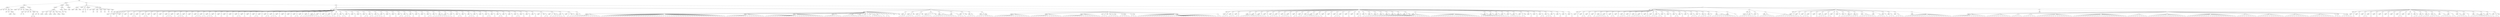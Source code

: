 digraph Tree {
	"t0" [label = "TEI"];
	"t1" [label = "teiHeader"];
	"t2" [label = "fileDesc"];
	"t3" [label = "titleStmt"];
	"t4" [label = "title"];
	"t5" [label = "title"];
	"t6" [label = "title"];
	"t7" [label = "author"];
	"t8" [label = "idno"];
	"t9" [label = "idno"];
	"t10" [label = "persName"];
	"t11" [label = "forename"];
	"t12" [label = "surname"];
	"t13" [label = "editor"];
	"t14" [label = "publicationStmt"];
	"t15" [label = "publisher"];
	"t16" [label = "idno"];
	"t17" [label = "idno"];
	"t18" [label = "idno"];
	"t19" [label = "availability"];
	"t20" [label = "licence"];
	"t21" [label = "ab"];
	"t22" [label = "ref"];
	"t23" [label = "sourceDesc"];
	"t24" [label = "bibl"];
	"t25" [label = "name"];
	"t26" [label = "idno"];
	"t27" [label = "idno"];
	"t28" [label = "availability"];
	"t29" [label = "licence"];
	"t30" [label = "ab"];
	"t31" [label = "ref"];
	"t32" [label = "bibl"];
	"t33" [label = "date"];
	"t34" [label = "idno"];
	"t35" [label = "profileDesc"];
	"t36" [label = "particDesc"];
	"t37" [label = "listPerson"];
	"t38" [label = "person"];
	"t39" [label = "persName"];
	"t40" [label = "person"];
	"t41" [label = "persName"];
	"t42" [label = "person"];
	"t43" [label = "persName"];
	"t44" [label = "person"];
	"t45" [label = "persName"];
	"t46" [label = "person"];
	"t47" [label = "persName"];
	"t48" [label = "person"];
	"t49" [label = "persName"];
	"t50" [label = "textClass"];
	"t51" [label = "keywords"];
	"t52" [label = "term"];
	"t53" [label = "term"];
	"t54" [label = "classCode"];
	"t55" [label = "revisionDesc"];
	"t56" [label = "listChange"];
	"t57" [label = "change"];
	"t58" [label = "text"];
	"t59" [label = "front"];
	"t60" [label = "docTitle"];
	"t61" [label = "titlePart"];
	"t62" [label = "titlePart"];
	"t63" [label = "titlePart"];
	"t64" [label = "docDate"];
	"t65" [label = "div"];
	"t66" [label = "div"];
	"t67" [label = "head"];
	"t68" [label = "div"];
	"t69" [label = "p"];
	"t70" [label = "performance"];
	"t71" [label = "ab"];
	"t72" [label = "castList"];
	"t73" [label = "head"];
	"t74" [label = "castItem"];
	"t75" [label = "role"];
	"t76" [label = "castItem"];
	"t77" [label = "role"];
	"t78" [label = "castItem"];
	"t79" [label = "role"];
	"t80" [label = "castItem"];
	"t81" [label = "role"];
	"t82" [label = "castItem"];
	"t83" [label = "role"];
	"t84" [label = "castItem"];
	"t85" [label = "role"];
	"t86" [label = "note"];
	"t87" [label = "body"];
	"t88" [label = "div"];
	"t89" [label = "head"];
	"t90" [label = "stage"];
	"t91" [label = "div"];
	"t92" [label = "head"];
	"t93" [label = "stage"];
	"t94" [label = "sp"];
	"t95" [label = "speaker"];
	"t96" [label = "p"];
	"t97" [label = "s"];
	"t98" [label = "sp"];
	"t99" [label = "speaker"];
	"t100" [label = "p"];
	"t101" [label = "s"];
	"t102" [label = "sp"];
	"t103" [label = "speaker"];
	"t104" [label = "p"];
	"t105" [label = "s"];
	"t106" [label = "sp"];
	"t107" [label = "speaker"];
	"t108" [label = "p"];
	"t109" [label = "s"];
	"t110" [label = "sp"];
	"t111" [label = "speaker"];
	"t112" [label = "p"];
	"t113" [label = "s"];
	"t114" [label = "s"];
	"t115" [label = "sp"];
	"t116" [label = "speaker"];
	"t117" [label = "p"];
	"t118" [label = "s"];
	"t119" [label = "sp"];
	"t120" [label = "speaker"];
	"t121" [label = "p"];
	"t122" [label = "s"];
	"t123" [label = "s"];
	"t124" [label = "sp"];
	"t125" [label = "speaker"];
	"t126" [label = "p"];
	"t127" [label = "s"];
	"t128" [label = "sp"];
	"t129" [label = "speaker"];
	"t130" [label = "p"];
	"t131" [label = "s"];
	"t132" [label = "sp"];
	"t133" [label = "speaker"];
	"t134" [label = "p"];
	"t135" [label = "s"];
	"t136" [label = "sp"];
	"t137" [label = "speaker"];
	"t138" [label = "p"];
	"t139" [label = "s"];
	"t140" [label = "s"];
	"t141" [label = "s"];
	"t142" [label = "sp"];
	"t143" [label = "speaker"];
	"t144" [label = "p"];
	"t145" [label = "s"];
	"t146" [label = "sp"];
	"t147" [label = "speaker"];
	"t148" [label = "p"];
	"t149" [label = "s"];
	"t150" [label = "s"];
	"t151" [label = "s"];
	"t152" [label = "sp"];
	"t153" [label = "speaker"];
	"t154" [label = "p"];
	"t155" [label = "s"];
	"t156" [label = "sp"];
	"t157" [label = "speaker"];
	"t158" [label = "p"];
	"t159" [label = "s"];
	"t160" [label = "sp"];
	"t161" [label = "speaker"];
	"t162" [label = "p"];
	"t163" [label = "s"];
	"t164" [label = "s"];
	"t165" [label = "s"];
	"t166" [label = "sp"];
	"t167" [label = "speaker"];
	"t168" [label = "p"];
	"t169" [label = "s"];
	"t170" [label = "s"];
	"t171" [label = "sp"];
	"t172" [label = "speaker"];
	"t173" [label = "p"];
	"t174" [label = "s"];
	"t175" [label = "s"];
	"t176" [label = "s"];
	"t177" [label = "sp"];
	"t178" [label = "speaker"];
	"t179" [label = "p"];
	"t180" [label = "s"];
	"t181" [label = "sp"];
	"t182" [label = "speaker"];
	"t183" [label = "p"];
	"t184" [label = "s"];
	"t185" [label = "sp"];
	"t186" [label = "speaker"];
	"t187" [label = "p"];
	"t188" [label = "s"];
	"t189" [label = "sp"];
	"t190" [label = "speaker"];
	"t191" [label = "p"];
	"t192" [label = "s"];
	"t193" [label = "sp"];
	"t194" [label = "speaker"];
	"t195" [label = "p"];
	"t196" [label = "s"];
	"t197" [label = "s"];
	"t198" [label = "sp"];
	"t199" [label = "speaker"];
	"t200" [label = "p"];
	"t201" [label = "s"];
	"t202" [label = "sp"];
	"t203" [label = "speaker"];
	"t204" [label = "p"];
	"t205" [label = "s"];
	"t206" [label = "sp"];
	"t207" [label = "speaker"];
	"t208" [label = "p"];
	"t209" [label = "s"];
	"t210" [label = "s"];
	"t211" [label = "sp"];
	"t212" [label = "speaker"];
	"t213" [label = "p"];
	"t214" [label = "s"];
	"t215" [label = "sp"];
	"t216" [label = "speaker"];
	"t217" [label = "p"];
	"t218" [label = "s"];
	"t219" [label = "s"];
	"t220" [label = "sp"];
	"t221" [label = "speaker"];
	"t222" [label = "p"];
	"t223" [label = "s"];
	"t224" [label = "s"];
	"t225" [label = "s"];
	"t226" [label = "sp"];
	"t227" [label = "speaker"];
	"t228" [label = "p"];
	"t229" [label = "s"];
	"t230" [label = "sp"];
	"t231" [label = "speaker"];
	"t232" [label = "p"];
	"t233" [label = "s"];
	"t234" [label = "sp"];
	"t235" [label = "speaker"];
	"t236" [label = "p"];
	"t237" [label = "s"];
	"t238" [label = "sp"];
	"t239" [label = "speaker"];
	"t240" [label = "p"];
	"t241" [label = "s"];
	"t242" [label = "s"];
	"t243" [label = "sp"];
	"t244" [label = "speaker"];
	"t245" [label = "p"];
	"t246" [label = "s"];
	"t247" [label = "sp"];
	"t248" [label = "speaker"];
	"t249" [label = "p"];
	"t250" [label = "s"];
	"t251" [label = "sp"];
	"t252" [label = "speaker"];
	"t253" [label = "p"];
	"t254" [label = "s"];
	"t255" [label = "s"];
	"t256" [label = "s"];
	"t257" [label = "s"];
	"t258" [label = "s"];
	"t259" [label = "s"];
	"t260" [label = "s"];
	"t261" [label = "sp"];
	"t262" [label = "speaker"];
	"t263" [label = "p"];
	"t264" [label = "s"];
	"t265" [label = "sp"];
	"t266" [label = "speaker"];
	"t267" [label = "p"];
	"t268" [label = "s"];
	"t269" [label = "s"];
	"t270" [label = "s"];
	"t271" [label = "s"];
	"t272" [label = "sp"];
	"t273" [label = "speaker"];
	"t274" [label = "p"];
	"t275" [label = "s"];
	"t276" [label = "s"];
	"t277" [label = "sp"];
	"t278" [label = "speaker"];
	"t279" [label = "p"];
	"t280" [label = "s"];
	"t281" [label = "s"];
	"t282" [label = "sp"];
	"t283" [label = "speaker"];
	"t284" [label = "p"];
	"t285" [label = "s"];
	"t286" [label = "s"];
	"t287" [label = "sp"];
	"t288" [label = "speaker"];
	"t289" [label = "p"];
	"t290" [label = "s"];
	"t291" [label = "sp"];
	"t292" [label = "speaker"];
	"t293" [label = "p"];
	"t294" [label = "s"];
	"t295" [label = "sp"];
	"t296" [label = "speaker"];
	"t297" [label = "p"];
	"t298" [label = "s"];
	"t299" [label = "sp"];
	"t300" [label = "speaker"];
	"t301" [label = "p"];
	"t302" [label = "s"];
	"t303" [label = "s"];
	"t304" [label = "sp"];
	"t305" [label = "speaker"];
	"t306" [label = "p"];
	"t307" [label = "s"];
	"t308" [label = "s"];
	"t309" [label = "sp"];
	"t310" [label = "speaker"];
	"t311" [label = "p"];
	"t312" [label = "s"];
	"t313" [label = "s"];
	"t314" [label = "s"];
	"t315" [label = "s"];
	"t316" [label = "sp"];
	"t317" [label = "speaker"];
	"t318" [label = "p"];
	"t319" [label = "s"];
	"t320" [label = "sp"];
	"t321" [label = "speaker"];
	"t322" [label = "p"];
	"t323" [label = "s"];
	"t324" [label = "sp"];
	"t325" [label = "speaker"];
	"t326" [label = "p"];
	"t327" [label = "s"];
	"t328" [label = "sp"];
	"t329" [label = "speaker"];
	"t330" [label = "p"];
	"t331" [label = "s"];
	"t332" [label = "s"];
	"t333" [label = "sp"];
	"t334" [label = "speaker"];
	"t335" [label = "p"];
	"t336" [label = "s"];
	"t337" [label = "s"];
	"t338" [label = "s"];
	"t339" [label = "sp"];
	"t340" [label = "speaker"];
	"t341" [label = "p"];
	"t342" [label = "s"];
	"t343" [label = "sp"];
	"t344" [label = "speaker"];
	"t345" [label = "p"];
	"t346" [label = "s"];
	"t347" [label = "sp"];
	"t348" [label = "speaker"];
	"t349" [label = "p"];
	"t350" [label = "s"];
	"t351" [label = "sp"];
	"t352" [label = "speaker"];
	"t353" [label = "p"];
	"t354" [label = "s"];
	"t355" [label = "s"];
	"t356" [label = "sp"];
	"t357" [label = "speaker"];
	"t358" [label = "p"];
	"t359" [label = "s"];
	"t360" [label = "sp"];
	"t361" [label = "speaker"];
	"t362" [label = "p"];
	"t363" [label = "s"];
	"t364" [label = "s"];
	"t365" [label = "s"];
	"t366" [label = "s"];
	"t367" [label = "s"];
	"t368" [label = "s"];
	"t369" [label = "s"];
	"t370" [label = "sp"];
	"t371" [label = "speaker"];
	"t372" [label = "p"];
	"t373" [label = "s"];
	"t374" [label = "sp"];
	"t375" [label = "speaker"];
	"t376" [label = "p"];
	"t377" [label = "s"];
	"t378" [label = "sp"];
	"t379" [label = "speaker"];
	"t380" [label = "p"];
	"t381" [label = "s"];
	"t382" [label = "s"];
	"t383" [label = "sp"];
	"t384" [label = "speaker"];
	"t385" [label = "p"];
	"t386" [label = "s"];
	"t387" [label = "sp"];
	"t388" [label = "speaker"];
	"t389" [label = "p"];
	"t390" [label = "s"];
	"t391" [label = "s"];
	"t392" [label = "s"];
	"t393" [label = "sp"];
	"t394" [label = "speaker"];
	"t395" [label = "p"];
	"t396" [label = "s"];
	"t397" [label = "sp"];
	"t398" [label = "speaker"];
	"t399" [label = "p"];
	"t400" [label = "s"];
	"t401" [label = "sp"];
	"t402" [label = "speaker"];
	"t403" [label = "p"];
	"t404" [label = "s"];
	"t405" [label = "s"];
	"t406" [label = "sp"];
	"t407" [label = "speaker"];
	"t408" [label = "p"];
	"t409" [label = "s"];
	"t410" [label = "sp"];
	"t411" [label = "speaker"];
	"t412" [label = "p"];
	"t413" [label = "s"];
	"t414" [label = "s"];
	"t415" [label = "sp"];
	"t416" [label = "speaker"];
	"t417" [label = "p"];
	"t418" [label = "s"];
	"t419" [label = "sp"];
	"t420" [label = "speaker"];
	"t421" [label = "p"];
	"t422" [label = "s"];
	"t423" [label = "sp"];
	"t424" [label = "speaker"];
	"t425" [label = "p"];
	"t426" [label = "s"];
	"t427" [label = "s"];
	"t428" [label = "sp"];
	"t429" [label = "speaker"];
	"t430" [label = "p"];
	"t431" [label = "s"];
	"t432" [label = "sp"];
	"t433" [label = "speaker"];
	"t434" [label = "p"];
	"t435" [label = "s"];
	"t436" [label = "sp"];
	"t437" [label = "speaker"];
	"t438" [label = "p"];
	"t439" [label = "s"];
	"t440" [label = "sp"];
	"t441" [label = "speaker"];
	"t442" [label = "p"];
	"t443" [label = "s"];
	"t444" [label = "stage"];
	"t445" [label = "p"];
	"t446" [label = "s"];
	"t447" [label = "s"];
	"t448" [label = "sp"];
	"t449" [label = "speaker"];
	"t450" [label = "p"];
	"t451" [label = "s"];
	"t452" [label = "stage"];
	"t453" [label = "p"];
	"t454" [label = "s"];
	"t455" [label = "s"];
	"t456" [label = "s"];
	"t457" [label = "s"];
	"t458" [label = "s"];
	"t459" [label = "sp"];
	"t460" [label = "speaker"];
	"t461" [label = "p"];
	"t462" [label = "s"];
	"t463" [label = "sp"];
	"t464" [label = "speaker"];
	"t465" [label = "p"];
	"t466" [label = "s"];
	"t467" [label = "stage"];
	"t468" [label = "p"];
	"t469" [label = "s"];
	"t470" [label = "sp"];
	"t471" [label = "speaker"];
	"t472" [label = "p"];
	"t473" [label = "s"];
	"t474" [label = "div"];
	"t475" [label = "head"];
	"t476" [label = "sp"];
	"t477" [label = "speaker"];
	"t478" [label = "p"];
	"t479" [label = "s"];
	"t480" [label = "s"];
	"t481" [label = "s"];
	"t482" [label = "s"];
	"t483" [label = "s"];
	"t484" [label = "s"];
	"t485" [label = "s"];
	"t486" [label = "s"];
	"t487" [label = "s"];
	"t488" [label = "s"];
	"t489" [label = "s"];
	"t490" [label = "s"];
	"t491" [label = "p"];
	"t492" [label = "s"];
	"t493" [label = "s"];
	"t494" [label = "s"];
	"t495" [label = "s"];
	"t496" [label = "s"];
	"t497" [label = "s"];
	"t498" [label = "s"];
	"t499" [label = "s"];
	"t500" [label = "s"];
	"t501" [label = "s"];
	"t502" [label = "s"];
	"t503" [label = "s"];
	"t504" [label = "s"];
	"t505" [label = "s"];
	"t506" [label = "s"];
	"t507" [label = "s"];
	"t508" [label = "s"];
	"t509" [label = "s"];
	"t510" [label = "s"];
	"t511" [label = "s"];
	"t512" [label = "s"];
	"t513" [label = "s"];
	"t514" [label = "s"];
	"t515" [label = "s"];
	"t516" [label = "s"];
	"t517" [label = "s"];
	"t518" [label = "s"];
	"t519" [label = "s"];
	"t520" [label = "s"];
	"t521" [label = "s"];
	"t522" [label = "s"];
	"t523" [label = "s"];
	"t524" [label = "s"];
	"t525" [label = "s"];
	"t526" [label = "s"];
	"t527" [label = "s"];
	"t528" [label = "s"];
	"t529" [label = "s"];
	"t530" [label = "s"];
	"t531" [label = "s"];
	"t532" [label = "s"];
	"t533" [label = "s"];
	"t534" [label = "s"];
	"t535" [label = "s"];
	"t536" [label = "s"];
	"t537" [label = "s"];
	"t538" [label = "s"];
	"t539" [label = "s"];
	"t540" [label = "s"];
	"t541" [label = "s"];
	"t542" [label = "s"];
	"t543" [label = "s"];
	"t544" [label = "s"];
	"t545" [label = "s"];
	"t546" [label = "s"];
	"t547" [label = "stage"];
	"t548" [label = "p"];
	"t549" [label = "s"];
	"t550" [label = "s"];
	"t551" [label = "s"];
	"t552" [label = "s"];
	"t553" [label = "s"];
	"t554" [label = "s"];
	"t555" [label = "s"];
	"t556" [label = "s"];
	"t557" [label = "s"];
	"t558" [label = "s"];
	"t559" [label = "s"];
	"t560" [label = "s"];
	"t561" [label = "s"];
	"t562" [label = "s"];
	"t563" [label = "s"];
	"t564" [label = "s"];
	"t565" [label = "s"];
	"t566" [label = "stage"];
	"t567" [label = "p"];
	"t568" [label = "s"];
	"t569" [label = "s"];
	"t570" [label = "s"];
	"t571" [label = "s"];
	"t572" [label = "s"];
	"t573" [label = "s"];
	"t574" [label = "s"];
	"t575" [label = "s"];
	"t576" [label = "s"];
	"t577" [label = "s"];
	"t578" [label = "s"];
	"t579" [label = "s"];
	"t580" [label = "s"];
	"t581" [label = "s"];
	"t582" [label = "s"];
	"t583" [label = "s"];
	"t584" [label = "s"];
	"t585" [label = "s"];
	"t586" [label = "s"];
	"t587" [label = "s"];
	"t588" [label = "s"];
	"t589" [label = "s"];
	"t590" [label = "s"];
	"t591" [label = "s"];
	"t592" [label = "s"];
	"t593" [label = "s"];
	"t594" [label = "stage"];
	"t595" [label = "p"];
	"t596" [label = "s"];
	"t597" [label = "s"];
	"t598" [label = "s"];
	"t599" [label = "s"];
	"t600" [label = "s"];
	"t601" [label = "s"];
	"t602" [label = "s"];
	"t603" [label = "s"];
	"t604" [label = "p"];
	"t605" [label = "s"];
	"t606" [label = "s"];
	"t607" [label = "s"];
	"t608" [label = "s"];
	"t609" [label = "s"];
	"t610" [label = "s"];
	"t611" [label = "s"];
	"t612" [label = "s"];
	"t613" [label = "stage"];
	"t614" [label = "l"];
	"t615" [label = "p"];
	"t616" [label = "s"];
	"t617" [label = "s"];
	"t618" [label = "s"];
	"t619" [label = "stage"];
	"t620" [label = "p"];
	"t621" [label = "s"];
	"t622" [label = "stage"];
	"t623" [label = "p"];
	"t624" [label = "s"];
	"t625" [label = "stage"];
	"t626" [label = "p"];
	"t627" [label = "s"];
	"t628" [label = "s"];
	"t629" [label = "s"];
	"t630" [label = "s"];
	"t631" [label = "s"];
	"t632" [label = "l"];
	"t633" [label = "stage"];
	"t634" [label = "l"];
	"t635" [label = "p"];
	"t636" [label = "s"];
	"t637" [label = "l"];
	"t638" [label = "p"];
	"t639" [label = "s"];
	"t640" [label = "s"];
	"t641" [label = "l"];
	"t642" [label = "l"];
	"t643" [label = "stage"];
	"t644" [label = "l"];
	"t645" [label = "stage"];
	"t646" [label = "sp"];
	"t647" [label = "speaker"];
	"t648" [label = "p"];
	"t649" [label = "s"];
	"t650" [label = "s"];
	"t651" [label = "s"];
	"t652" [label = "sp"];
	"t653" [label = "speaker"];
	"t654" [label = "p"];
	"t655" [label = "s"];
	"t656" [label = "s"];
	"t657" [label = "s"];
	"t658" [label = "s"];
	"t659" [label = "stage"];
	"t660" [label = "sp"];
	"t661" [label = "speaker"];
	"t662" [label = "p"];
	"t663" [label = "s"];
	"t664" [label = "s"];
	"t665" [label = "s"];
	"t666" [label = "stage"];
	"t667" [label = "sp"];
	"t668" [label = "speaker"];
	"t669" [label = "p"];
	"t670" [label = "s"];
	"t671" [label = "s"];
	"t672" [label = "s"];
	"t673" [label = "s"];
	"t674" [label = "s"];
	"t675" [label = "l"];
	"t676" [label = "l"];
	"t677" [label = "stage"];
	"t678" [label = "sp"];
	"t679" [label = "speaker"];
	"t680" [label = "p"];
	"t681" [label = "s"];
	"t682" [label = "s"];
	"t683" [label = "s"];
	"t684" [label = "s"];
	"t685" [label = "s"];
	"t686" [label = "s"];
	"t687" [label = "s"];
	"t688" [label = "s"];
	"t689" [label = "s"];
	"t690" [label = "s"];
	"t691" [label = "s"];
	"t692" [label = "sp"];
	"t693" [label = "speaker"];
	"t694" [label = "p"];
	"t695" [label = "s"];
	"t696" [label = "s"];
	"t697" [label = "s"];
	"t698" [label = "sp"];
	"t699" [label = "speaker"];
	"t700" [label = "p"];
	"t701" [label = "s"];
	"t702" [label = "stage"];
	"t703" [label = "sp"];
	"t704" [label = "speaker"];
	"t705" [label = "p"];
	"t706" [label = "s"];
	"t707" [label = "s"];
	"t708" [label = "s"];
	"t709" [label = "s"];
	"t710" [label = "sp"];
	"t711" [label = "speaker"];
	"t712" [label = "p"];
	"t713" [label = "s"];
	"t714" [label = "s"];
	"t715" [label = "s"];
	"t716" [label = "s"];
	"t717" [label = "s"];
	"t718" [label = "s"];
	"t719" [label = "s"];
	"t720" [label = "s"];
	"t721" [label = "stage"];
	"t722" [label = "sp"];
	"t723" [label = "speaker"];
	"t724" [label = "p"];
	"t725" [label = "s"];
	"t726" [label = "s"];
	"t727" [label = "s"];
	"t728" [label = "s"];
	"t729" [label = "s"];
	"t730" [label = "s"];
	"t731" [label = "s"];
	"t732" [label = "s"];
	"t733" [label = "s"];
	"t734" [label = "s"];
	"t735" [label = "s"];
	"t736" [label = "s"];
	"t737" [label = "s"];
	"t738" [label = "s"];
	"t739" [label = "s"];
	"t740" [label = "s"];
	"t741" [label = "stage"];
	"t742" [label = "p"];
	"t743" [label = "s"];
	"t744" [label = "s"];
	"t745" [label = "s"];
	"t746" [label = "s"];
	"t747" [label = "s"];
	"t748" [label = "s"];
	"t749" [label = "s"];
	"t750" [label = "s"];
	"t751" [label = "s"];
	"t752" [label = "s"];
	"t753" [label = "s"];
	"t754" [label = "s"];
	"t755" [label = "s"];
	"t756" [label = "s"];
	"t757" [label = "stage"];
	"t758" [label = "p"];
	"t759" [label = "s"];
	"t760" [label = "s"];
	"t761" [label = "s"];
	"t762" [label = "s"];
	"t763" [label = "s"];
	"t764" [label = "s"];
	"t765" [label = "s"];
	"t766" [label = "s"];
	"t767" [label = "s"];
	"t768" [label = "s"];
	"t769" [label = "s"];
	"t770" [label = "s"];
	"t771" [label = "s"];
	"t772" [label = "s"];
	"t773" [label = "s"];
	"t774" [label = "s"];
	"t775" [label = "s"];
	"t776" [label = "stage"];
	"t777" [label = "p"];
	"t778" [label = "s"];
	"t779" [label = "s"];
	"t780" [label = "s"];
	"t781" [label = "stage"];
	"t782" [label = "stage"];
	"t783" [label = "p"];
	"t784" [label = "s"];
	"t785" [label = "s"];
	"t786" [label = "s"];
	"t787" [label = "s"];
	"t788" [label = "s"];
	"t789" [label = "stage"];
	"t790" [label = "p"];
	"t791" [label = "s"];
	"t792" [label = "s"];
	"t793" [label = "s"];
	"t794" [label = "s"];
	"t795" [label = "s"];
	"t796" [label = "stage"];
	"t797" [label = "p"];
	"t798" [label = "s"];
	"t799" [label = "s"];
	"t800" [label = "s"];
	"t801" [label = "stage"];
	"t802" [label = "p"];
	"t803" [label = "s"];
	"t804" [label = "s"];
	"t805" [label = "s"];
	"t806" [label = "s"];
	"t807" [label = "s"];
	"t808" [label = "s"];
	"t809" [label = "s"];
	"t810" [label = "s"];
	"t811" [label = "s"];
	"t812" [label = "s"];
	"t813" [label = "s"];
	"t814" [label = "s"];
	"t815" [label = "s"];
	"t816" [label = "s"];
	"t817" [label = "s"];
	"t818" [label = "s"];
	"t819" [label = "s"];
	"t820" [label = "s"];
	"t821" [label = "s"];
	"t822" [label = "s"];
	"t823" [label = "s"];
	"t824" [label = "s"];
	"t825" [label = "s"];
	"t826" [label = "s"];
	"t827" [label = "s"];
	"t828" [label = "s"];
	"t829" [label = "s"];
	"t830" [label = "s"];
	"t831" [label = "s"];
	"t832" [label = "s"];
	"t833" [label = "s"];
	"t834" [label = "s"];
	"t835" [label = "s"];
	"t836" [label = "s"];
	"t837" [label = "s"];
	"t838" [label = "stage"];
	"t839" [label = "p"];
	"t840" [label = "s"];
	"t841" [label = "s"];
	"t842" [label = "div"];
	"t843" [label = "head"];
	"t844" [label = "sp"];
	"t845" [label = "speaker"];
	"t846" [label = "p"];
	"t847" [label = "s"];
	"t848" [label = "s"];
	"t849" [label = "s"];
	"t850" [label = "sp"];
	"t851" [label = "speaker"];
	"t852" [label = "p"];
	"t853" [label = "s"];
	"t854" [label = "s"];
	"t855" [label = "s"];
	"t856" [label = "sp"];
	"t857" [label = "speaker"];
	"t858" [label = "p"];
	"t859" [label = "s"];
	"t860" [label = "s"];
	"t861" [label = "sp"];
	"t862" [label = "speaker"];
	"t863" [label = "p"];
	"t864" [label = "s"];
	"t865" [label = "s"];
	"t866" [label = "s"];
	"t867" [label = "s"];
	"t868" [label = "s"];
	"t869" [label = "s"];
	"t870" [label = "s"];
	"t871" [label = "s"];
	"t872" [label = "s"];
	"t873" [label = "sp"];
	"t874" [label = "speaker"];
	"t875" [label = "p"];
	"t876" [label = "s"];
	"t877" [label = "s"];
	"t878" [label = "sp"];
	"t879" [label = "speaker"];
	"t880" [label = "p"];
	"t881" [label = "s"];
	"t882" [label = "sp"];
	"t883" [label = "speaker"];
	"t884" [label = "p"];
	"t885" [label = "s"];
	"t886" [label = "sp"];
	"t887" [label = "speaker"];
	"t888" [label = "p"];
	"t889" [label = "s"];
	"t890" [label = "s"];
	"t891" [label = "s"];
	"t892" [label = "s"];
	"t893" [label = "sp"];
	"t894" [label = "speaker"];
	"t895" [label = "p"];
	"t896" [label = "s"];
	"t897" [label = "sp"];
	"t898" [label = "speaker"];
	"t899" [label = "p"];
	"t900" [label = "s"];
	"t901" [label = "s"];
	"t902" [label = "s"];
	"t903" [label = "s"];
	"t904" [label = "sp"];
	"t905" [label = "speaker"];
	"t906" [label = "p"];
	"t907" [label = "s"];
	"t908" [label = "sp"];
	"t909" [label = "speaker"];
	"t910" [label = "p"];
	"t911" [label = "s"];
	"t912" [label = "s"];
	"t913" [label = "sp"];
	"t914" [label = "speaker"];
	"t915" [label = "p"];
	"t916" [label = "s"];
	"t917" [label = "s"];
	"t918" [label = "sp"];
	"t919" [label = "speaker"];
	"t920" [label = "p"];
	"t921" [label = "s"];
	"t922" [label = "s"];
	"t923" [label = "s"];
	"t924" [label = "s"];
	"t925" [label = "s"];
	"t926" [label = "s"];
	"t927" [label = "s"];
	"t928" [label = "sp"];
	"t929" [label = "speaker"];
	"t930" [label = "p"];
	"t931" [label = "s"];
	"t932" [label = "sp"];
	"t933" [label = "speaker"];
	"t934" [label = "p"];
	"t935" [label = "s"];
	"t936" [label = "sp"];
	"t937" [label = "speaker"];
	"t938" [label = "p"];
	"t939" [label = "s"];
	"t940" [label = "sp"];
	"t941" [label = "speaker"];
	"t942" [label = "p"];
	"t943" [label = "s"];
	"t944" [label = "sp"];
	"t945" [label = "speaker"];
	"t946" [label = "p"];
	"t947" [label = "s"];
	"t948" [label = "s"];
	"t949" [label = "s"];
	"t950" [label = "sp"];
	"t951" [label = "speaker"];
	"t952" [label = "p"];
	"t953" [label = "s"];
	"t954" [label = "sp"];
	"t955" [label = "speaker"];
	"t956" [label = "p"];
	"t957" [label = "s"];
	"t958" [label = "sp"];
	"t959" [label = "speaker"];
	"t960" [label = "p"];
	"t961" [label = "s"];
	"t962" [label = "sp"];
	"t963" [label = "speaker"];
	"t964" [label = "p"];
	"t965" [label = "s"];
	"t966" [label = "s"];
	"t967" [label = "sp"];
	"t968" [label = "speaker"];
	"t969" [label = "p"];
	"t970" [label = "s"];
	"t971" [label = "sp"];
	"t972" [label = "speaker"];
	"t973" [label = "p"];
	"t974" [label = "s"];
	"t975" [label = "sp"];
	"t976" [label = "speaker"];
	"t977" [label = "p"];
	"t978" [label = "s"];
	"t979" [label = "s"];
	"t980" [label = "sp"];
	"t981" [label = "speaker"];
	"t982" [label = "p"];
	"t983" [label = "s"];
	"t984" [label = "sp"];
	"t985" [label = "speaker"];
	"t986" [label = "p"];
	"t987" [label = "s"];
	"t988" [label = "sp"];
	"t989" [label = "speaker"];
	"t990" [label = "p"];
	"t991" [label = "s"];
	"t992" [label = "sp"];
	"t993" [label = "speaker"];
	"t994" [label = "p"];
	"t995" [label = "s"];
	"t996" [label = "s"];
	"t997" [label = "sp"];
	"t998" [label = "speaker"];
	"t999" [label = "p"];
	"t1000" [label = "s"];
	"t1001" [label = "s"];
	"t1002" [label = "stage"];
	"t1003" [label = "sp"];
	"t1004" [label = "speaker"];
	"t1005" [label = "p"];
	"t1006" [label = "s"];
	"t1007" [label = "s"];
	"t1008" [label = "s"];
	"t1009" [label = "s"];
	"t1010" [label = "s"];
	"t1011" [label = "s"];
	"t1012" [label = "s"];
	"t1013" [label = "s"];
	"t1014" [label = "s"];
	"t1015" [label = "s"];
	"t1016" [label = "s"];
	"t1017" [label = "s"];
	"t1018" [label = "s"];
	"t1019" [label = "s"];
	"t1020" [label = "s"];
	"t1021" [label = "s"];
	"t1022" [label = "s"];
	"t1023" [label = "s"];
	"t1024" [label = "s"];
	"t1025" [label = "p"];
	"t1026" [label = "s"];
	"t1027" [label = "s"];
	"t1028" [label = "s"];
	"t1029" [label = "s"];
	"t1030" [label = "s"];
	"t1031" [label = "s"];
	"t1032" [label = "s"];
	"t1033" [label = "s"];
	"t1034" [label = "s"];
	"t1035" [label = "s"];
	"t1036" [label = "s"];
	"t1037" [label = "s"];
	"t1038" [label = "s"];
	"t1039" [label = "s"];
	"t1040" [label = "s"];
	"t1041" [label = "s"];
	"t1042" [label = "s"];
	"t1043" [label = "s"];
	"t1044" [label = "s"];
	"t1045" [label = "s"];
	"t1046" [label = "s"];
	"t1047" [label = "s"];
	"t1048" [label = "p"];
	"t1049" [label = "s"];
	"t1050" [label = "s"];
	"t1051" [label = "s"];
	"t1052" [label = "s"];
	"t1053" [label = "s"];
	"t1054" [label = "s"];
	"t1055" [label = "s"];
	"t1056" [label = "s"];
	"t1057" [label = "s"];
	"t1058" [label = "sp"];
	"t1059" [label = "speaker"];
	"t1060" [label = "p"];
	"t1061" [label = "s"];
	"t1062" [label = "sp"];
	"t1063" [label = "speaker"];
	"t1064" [label = "p"];
	"t1065" [label = "s"];
	"t1066" [label = "sp"];
	"t1067" [label = "speaker"];
	"t1068" [label = "p"];
	"t1069" [label = "s"];
	"t1070" [label = "sp"];
	"t1071" [label = "speaker"];
	"t1072" [label = "p"];
	"t1073" [label = "s"];
	"t1074" [label = "sp"];
	"t1075" [label = "speaker"];
	"t1076" [label = "p"];
	"t1077" [label = "s"];
	"t1078" [label = "s"];
	"t1079" [label = "s"];
	"t1080" [label = "s"];
	"t1081" [label = "sp"];
	"t1082" [label = "speaker"];
	"t1083" [label = "p"];
	"t1084" [label = "s"];
	"t1085" [label = "sp"];
	"t1086" [label = "speaker"];
	"t1087" [label = "p"];
	"t1088" [label = "s"];
	"t1089" [label = "s"];
	"t1090" [label = "stage"];
	"t1091" [label = "sp"];
	"t1092" [label = "speaker"];
	"t1093" [label = "p"];
	"t1094" [label = "s"];
	"t1095" [label = "sp"];
	"t1096" [label = "speaker"];
	"t1097" [label = "p"];
	"t1098" [label = "s"];
	"t1099" [label = "sp"];
	"t1100" [label = "speaker"];
	"t1101" [label = "p"];
	"t1102" [label = "s"];
	"t1103" [label = "s"];
	"t1104" [label = "sp"];
	"t1105" [label = "speaker"];
	"t1106" [label = "p"];
	"t1107" [label = "s"];
	"t1108" [label = "s"];
	"t1109" [label = "s"];
	"t1110" [label = "sp"];
	"t1111" [label = "speaker"];
	"t1112" [label = "p"];
	"t1113" [label = "s"];
	"t1114" [label = "sp"];
	"t1115" [label = "speaker"];
	"t1116" [label = "p"];
	"t1117" [label = "s"];
	"t1118" [label = "sp"];
	"t1119" [label = "speaker"];
	"t1120" [label = "p"];
	"t1121" [label = "s"];
	"t1122" [label = "sp"];
	"t1123" [label = "speaker"];
	"t1124" [label = "p"];
	"t1125" [label = "s"];
	"t1126" [label = "div"];
	"t1127" [label = "head"];
	"t1128" [label = "stage"];
	"t1129" [label = "div"];
	"t1130" [label = "head"];
	"t1131" [label = "sp"];
	"t1132" [label = "speaker"];
	"t1133" [label = "p"];
	"t1134" [label = "s"];
	"t1135" [label = "sp"];
	"t1136" [label = "speaker"];
	"t1137" [label = "p"];
	"t1138" [label = "s"];
	"t1139" [label = "s"];
	"t1140" [label = "sp"];
	"t1141" [label = "speaker"];
	"t1142" [label = "p"];
	"t1143" [label = "s"];
	"t1144" [label = "s"];
	"t1145" [label = "sp"];
	"t1146" [label = "speaker"];
	"t1147" [label = "p"];
	"t1148" [label = "s"];
	"t1149" [label = "sp"];
	"t1150" [label = "speaker"];
	"t1151" [label = "p"];
	"t1152" [label = "s"];
	"t1153" [label = "s"];
	"t1154" [label = "s"];
	"t1155" [label = "s"];
	"t1156" [label = "s"];
	"t1157" [label = "sp"];
	"t1158" [label = "speaker"];
	"t1159" [label = "p"];
	"t1160" [label = "s"];
	"t1161" [label = "sp"];
	"t1162" [label = "speaker"];
	"t1163" [label = "p"];
	"t1164" [label = "s"];
	"t1165" [label = "s"];
	"t1166" [label = "sp"];
	"t1167" [label = "speaker"];
	"t1168" [label = "p"];
	"t1169" [label = "s"];
	"t1170" [label = "sp"];
	"t1171" [label = "speaker"];
	"t1172" [label = "p"];
	"t1173" [label = "s"];
	"t1174" [label = "s"];
	"t1175" [label = "s"];
	"t1176" [label = "sp"];
	"t1177" [label = "speaker"];
	"t1178" [label = "p"];
	"t1179" [label = "s"];
	"t1180" [label = "s"];
	"t1181" [label = "sp"];
	"t1182" [label = "speaker"];
	"t1183" [label = "p"];
	"t1184" [label = "s"];
	"t1185" [label = "s"];
	"t1186" [label = "s"];
	"t1187" [label = "s"];
	"t1188" [label = "s"];
	"t1189" [label = "sp"];
	"t1190" [label = "speaker"];
	"t1191" [label = "p"];
	"t1192" [label = "s"];
	"t1193" [label = "sp"];
	"t1194" [label = "speaker"];
	"t1195" [label = "p"];
	"t1196" [label = "s"];
	"t1197" [label = "s"];
	"t1198" [label = "s"];
	"t1199" [label = "sp"];
	"t1200" [label = "speaker"];
	"t1201" [label = "p"];
	"t1202" [label = "s"];
	"t1203" [label = "s"];
	"t1204" [label = "s"];
	"t1205" [label = "sp"];
	"t1206" [label = "speaker"];
	"t1207" [label = "p"];
	"t1208" [label = "s"];
	"t1209" [label = "s"];
	"t1210" [label = "sp"];
	"t1211" [label = "speaker"];
	"t1212" [label = "p"];
	"t1213" [label = "s"];
	"t1214" [label = "sp"];
	"t1215" [label = "speaker"];
	"t1216" [label = "p"];
	"t1217" [label = "s"];
	"t1218" [label = "sp"];
	"t1219" [label = "speaker"];
	"t1220" [label = "p"];
	"t1221" [label = "s"];
	"t1222" [label = "s"];
	"t1223" [label = "sp"];
	"t1224" [label = "speaker"];
	"t1225" [label = "p"];
	"t1226" [label = "s"];
	"t1227" [label = "sp"];
	"t1228" [label = "speaker"];
	"t1229" [label = "p"];
	"t1230" [label = "s"];
	"t1231" [label = "sp"];
	"t1232" [label = "speaker"];
	"t1233" [label = "p"];
	"t1234" [label = "s"];
	"t1235" [label = "s"];
	"t1236" [label = "s"];
	"t1237" [label = "sp"];
	"t1238" [label = "speaker"];
	"t1239" [label = "p"];
	"t1240" [label = "s"];
	"t1241" [label = "sp"];
	"t1242" [label = "speaker"];
	"t1243" [label = "p"];
	"t1244" [label = "s"];
	"t1245" [label = "s"];
	"t1246" [label = "s"];
	"t1247" [label = "sp"];
	"t1248" [label = "speaker"];
	"t1249" [label = "p"];
	"t1250" [label = "s"];
	"t1251" [label = "s"];
	"t1252" [label = "sp"];
	"t1253" [label = "speaker"];
	"t1254" [label = "p"];
	"t1255" [label = "s"];
	"t1256" [label = "s"];
	"t1257" [label = "s"];
	"t1258" [label = "s"];
	"t1259" [label = "s"];
	"t1260" [label = "s"];
	"t1261" [label = "s"];
	"t1262" [label = "s"];
	"t1263" [label = "s"];
	"t1264" [label = "s"];
	"t1265" [label = "s"];
	"t1266" [label = "sp"];
	"t1267" [label = "speaker"];
	"t1268" [label = "p"];
	"t1269" [label = "s"];
	"t1270" [label = "div"];
	"t1271" [label = "head"];
	"t1272" [label = "sp"];
	"t1273" [label = "speaker"];
	"t1274" [label = "p"];
	"t1275" [label = "s"];
	"t1276" [label = "s"];
	"t1277" [label = "s"];
	"t1278" [label = "s"];
	"t1279" [label = "s"];
	"t1280" [label = "s"];
	"t1281" [label = "s"];
	"t1282" [label = "stage"];
	"t1283" [label = "p"];
	"t1284" [label = "s"];
	"t1285" [label = "sp"];
	"t1286" [label = "speaker"];
	"t1287" [label = "p"];
	"t1288" [label = "s"];
	"t1289" [label = "sp"];
	"t1290" [label = "speaker"];
	"t1291" [label = "p"];
	"t1292" [label = "s"];
	"t1293" [label = "s"];
	"t1294" [label = "s"];
	"t1295" [label = "s"];
	"t1296" [label = "s"];
	"t1297" [label = "s"];
	"t1298" [label = "s"];
	"t1299" [label = "p"];
	"t1300" [label = "s"];
	"t1301" [label = "s"];
	"t1302" [label = "s"];
	"t1303" [label = "s"];
	"t1304" [label = "s"];
	"t1305" [label = "s"];
	"t1306" [label = "s"];
	"t1307" [label = "s"];
	"t1308" [label = "s"];
	"t1309" [label = "s"];
	"t1310" [label = "div"];
	"t1311" [label = "head"];
	"t1312" [label = "sp"];
	"t1313" [label = "speaker"];
	"t1314" [label = "p"];
	"t1315" [label = "s"];
	"t1316" [label = "sp"];
	"t1317" [label = "speaker"];
	"t1318" [label = "p"];
	"t1319" [label = "s"];
	"t1320" [label = "sp"];
	"t1321" [label = "speaker"];
	"t1322" [label = "p"];
	"t1323" [label = "s"];
	"t1324" [label = "s"];
	"t1325" [label = "s"];
	"t1326" [label = "sp"];
	"t1327" [label = "speaker"];
	"t1328" [label = "p"];
	"t1329" [label = "s"];
	"t1330" [label = "sp"];
	"t1331" [label = "speaker"];
	"t1332" [label = "p"];
	"t1333" [label = "s"];
	"t1334" [label = "sp"];
	"t1335" [label = "speaker"];
	"t1336" [label = "p"];
	"t1337" [label = "s"];
	"t1338" [label = "s"];
	"t1339" [label = "s"];
	"t1340" [label = "s"];
	"t1341" [label = "sp"];
	"t1342" [label = "speaker"];
	"t1343" [label = "p"];
	"t1344" [label = "s"];
	"t1345" [label = "s"];
	"t1346" [label = "sp"];
	"t1347" [label = "speaker"];
	"t1348" [label = "p"];
	"t1349" [label = "s"];
	"t1350" [label = "sp"];
	"t1351" [label = "speaker"];
	"t1352" [label = "p"];
	"t1353" [label = "s"];
	"t1354" [label = "sp"];
	"t1355" [label = "speaker"];
	"t1356" [label = "p"];
	"t1357" [label = "s"];
	"t1358" [label = "sp"];
	"t1359" [label = "speaker"];
	"t1360" [label = "p"];
	"t1361" [label = "s"];
	"t1362" [label = "s"];
	"t1363" [label = "s"];
	"t1364" [label = "sp"];
	"t1365" [label = "speaker"];
	"t1366" [label = "p"];
	"t1367" [label = "s"];
	"t1368" [label = "s"];
	"t1369" [label = "s"];
	"t1370" [label = "s"];
	"t1371" [label = "sp"];
	"t1372" [label = "speaker"];
	"t1373" [label = "p"];
	"t1374" [label = "s"];
	"t1375" [label = "s"];
	"t1376" [label = "s"];
	"t1377" [label = "s"];
	"t1378" [label = "s"];
	"t1379" [label = "s"];
	"t1380" [label = "s"];
	"t1381" [label = "s"];
	"t1382" [label = "sp"];
	"t1383" [label = "speaker"];
	"t1384" [label = "p"];
	"t1385" [label = "s"];
	"t1386" [label = "s"];
	"t1387" [label = "s"];
	"t1388" [label = "s"];
	"t1389" [label = "sp"];
	"t1390" [label = "speaker"];
	"t1391" [label = "p"];
	"t1392" [label = "s"];
	"t1393" [label = "sp"];
	"t1394" [label = "speaker"];
	"t1395" [label = "p"];
	"t1396" [label = "s"];
	"t1397" [label = "s"];
	"t1398" [label = "s"];
	"t1399" [label = "sp"];
	"t1400" [label = "speaker"];
	"t1401" [label = "p"];
	"t1402" [label = "s"];
	"t1403" [label = "s"];
	"t1404" [label = "s"];
	"t1405" [label = "s"];
	"t1406" [label = "sp"];
	"t1407" [label = "speaker"];
	"t1408" [label = "p"];
	"t1409" [label = "s"];
	"t1410" [label = "s"];
	"t1411" [label = "s"];
	"t1412" [label = "s"];
	"t1413" [label = "s"];
	"t1414" [label = "s"];
	"t1415" [label = "s"];
	"t1416" [label = "s"];
	"t1417" [label = "s"];
	"t1418" [label = "s"];
	"t1419" [label = "s"];
	"t1420" [label = "s"];
	"t1421" [label = "s"];
	"t1422" [label = "s"];
	"t1423" [label = "s"];
	"t1424" [label = "s"];
	"t1425" [label = "s"];
	"t1426" [label = "s"];
	"t1427" [label = "s"];
	"t1428" [label = "s"];
	"t1429" [label = "s"];
	"t1430" [label = "div"];
	"t1431" [label = "head"];
	"t1432" [label = "sp"];
	"t1433" [label = "speaker"];
	"t1434" [label = "p"];
	"t1435" [label = "s"];
	"t1436" [label = "s"];
	"t1437" [label = "s"];
	"t1438" [label = "s"];
	"t1439" [label = "s"];
	"t1440" [label = "s"];
	"t1441" [label = "s"];
	"t1442" [label = "s"];
	"t1443" [label = "s"];
	"t1444" [label = "s"];
	"t1445" [label = "s"];
	"t1446" [label = "s"];
	"t1447" [label = "s"];
	"t1448" [label = "s"];
	"t1449" [label = "s"];
	"t1450" [label = "p"];
	"t1451" [label = "s"];
	"t1452" [label = "s"];
	"t1453" [label = "s"];
	"t1454" [label = "s"];
	"t1455" [label = "s"];
	"t1456" [label = "s"];
	"t1457" [label = "s"];
	"t1458" [label = "s"];
	"t1459" [label = "s"];
	"t1460" [label = "s"];
	"t1461" [label = "s"];
	"t1462" [label = "p"];
	"t1463" [label = "s"];
	"t1464" [label = "s"];
	"t1465" [label = "s"];
	"t1466" [label = "s"];
	"t1467" [label = "s"];
	"t1468" [label = "p"];
	"t1469" [label = "s"];
	"t1470" [label = "s"];
	"t1471" [label = "s"];
	"t1472" [label = "s"];
	"t1473" [label = "s"];
	"t1474" [label = "s"];
	"t1475" [label = "p"];
	"t1476" [label = "s"];
	"t1477" [label = "s"];
	"t1478" [label = "s"];
	"t1479" [label = "s"];
	"t1480" [label = "s"];
	"t1481" [label = "s"];
	"t1482" [label = "s"];
	"t1483" [label = "s"];
	"t1484" [label = "s"];
	"t1485" [label = "s"];
	"t1486" [label = "s"];
	"t1487" [label = "s"];
	"t1488" [label = "s"];
	"t1489" [label = "s"];
	"t1490" [label = "s"];
	"t1491" [label = "s"];
	"t1492" [label = "p"];
	"t1493" [label = "s"];
	"t1494" [label = "s"];
	"t1495" [label = "s"];
	"t1496" [label = "s"];
	"t1497" [label = "s"];
	"t1498" [label = "s"];
	"t1499" [label = "s"];
	"t1500" [label = "s"];
	"t1501" [label = "s"];
	"t1502" [label = "s"];
	"t1503" [label = "s"];
	"t1504" [label = "s"];
	"t1505" [label = "s"];
	"t1506" [label = "s"];
	"t1507" [label = "s"];
	"t1508" [label = "s"];
	"t1509" [label = "s"];
	"t1510" [label = "s"];
	"t1511" [label = "s"];
	"t1512" [label = "s"];
	"t1513" [label = "s"];
	"t1514" [label = "s"];
	"t1515" [label = "s"];
	"t1516" [label = "s"];
	"t1517" [label = "p"];
	"t1518" [label = "s"];
	"t1519" [label = "s"];
	"t1520" [label = "s"];
	"t1521" [label = "s"];
	"t1522" [label = "s"];
	"t1523" [label = "s"];
	"t1524" [label = "s"];
	"t1525" [label = "s"];
	"t1526" [label = "s"];
	"t1527" [label = "p"];
	"t1528" [label = "s"];
	"t1529" [label = "s"];
	"t1530" [label = "s"];
	"t1531" [label = "s"];
	"t1532" [label = "s"];
	"t1533" [label = "s"];
	"t1534" [label = "s"];
	"t1535" [label = "s"];
	"t1536" [label = "s"];
	"t1537" [label = "s"];
	"t1538" [label = "s"];
	"t1539" [label = "s"];
	"t1540" [label = "s"];
	"t1541" [label = "s"];
	"t1542" [label = "s"];
	"t1543" [label = "s"];
	"t1544" [label = "s"];
	"t1545" [label = "p"];
	"t1546" [label = "s"];
	"t1547" [label = "s"];
	"t1548" [label = "s"];
	"t1549" [label = "s"];
	"t1550" [label = "s"];
	"t1551" [label = "s"];
	"t1552" [label = "s"];
	"t1553" [label = "s"];
	"t1554" [label = "s"];
	"t1555" [label = "s"];
	"t1556" [label = "s"];
	"t1557" [label = "s"];
	"t1558" [label = "s"];
	"t1559" [label = "s"];
	"t1560" [label = "s"];
	"t1561" [label = "s"];
	"t1562" [label = "s"];
	"t1563" [label = "s"];
	"t1564" [label = "s"];
	"t1565" [label = "s"];
	"t1566" [label = "s"];
	"t1567" [label = "s"];
	"t1568" [label = "p"];
	"t1569" [label = "s"];
	"t1570" [label = "s"];
	"t1571" [label = "s"];
	"t1572" [label = "s"];
	"t1573" [label = "s"];
	"t1574" [label = "s"];
	"t1575" [label = "s"];
	"t1576" [label = "s"];
	"t1577" [label = "s"];
	"t1578" [label = "p"];
	"t1579" [label = "s"];
	"t1580" [label = "s"];
	"t1581" [label = "s"];
	"t1582" [label = "s"];
	"t1583" [label = "s"];
	"t1584" [label = "s"];
	"t1585" [label = "s"];
	"t1586" [label = "s"];
	"t1587" [label = "s"];
	"t1588" [label = "s"];
	"t1589" [label = "s"];
	"t1590" [label = "s"];
	"t1591" [label = "p"];
	"t1592" [label = "s"];
	"t1593" [label = "s"];
	"t1594" [label = "s"];
	"t1595" [label = "s"];
	"t1596" [label = "s"];
	"t1597" [label = "s"];
	"t1598" [label = "s"];
	"t1599" [label = "s"];
	"t1600" [label = "s"];
	"t1601" [label = "s"];
	"t1602" [label = "s"];
	"t1603" [label = "p"];
	"t1604" [label = "s"];
	"t1605" [label = "s"];
	"t1606" [label = "s"];
	"t1607" [label = "s"];
	"t1608" [label = "s"];
	"t1609" [label = "s"];
	"t1610" [label = "s"];
	"t1611" [label = "s"];
	"t1612" [label = "s"];
	"t1613" [label = "s"];
	"t1614" [label = "s"];
	"t1615" [label = "p"];
	"t1616" [label = "s"];
	"t1617" [label = "s"];
	"t1618" [label = "s"];
	"t1619" [label = "stage"];
	"t1620" [label = "p"];
	"t1621" [label = "s"];
	"t1622" [label = "s"];
	"t1623" [label = "s"];
	"t1624" [label = "s"];
	"t1625" [label = "s"];
	"t1626" [label = "stage"];
	"t1627" [label = "div"];
	"t1628" [label = "head"];
	"t1629" [label = "sp"];
	"t1630" [label = "speaker"];
	"t1631" [label = "p"];
	"t1632" [label = "s"];
	"t1633" [label = "sp"];
	"t1634" [label = "speaker"];
	"t1635" [label = "p"];
	"t1636" [label = "s"];
	"t1637" [label = "sp"];
	"t1638" [label = "speaker"];
	"t1639" [label = "p"];
	"t1640" [label = "s"];
	"t1641" [label = "s"];
	"t1642" [label = "sp"];
	"t1643" [label = "speaker"];
	"t1644" [label = "p"];
	"t1645" [label = "s"];
	"t1646" [label = "sp"];
	"t1647" [label = "speaker"];
	"t1648" [label = "p"];
	"t1649" [label = "s"];
	"t1650" [label = "sp"];
	"t1651" [label = "speaker"];
	"t1652" [label = "p"];
	"t1653" [label = "s"];
	"t1654" [label = "sp"];
	"t1655" [label = "speaker"];
	"t1656" [label = "p"];
	"t1657" [label = "s"];
	"t1658" [label = "sp"];
	"t1659" [label = "speaker"];
	"t1660" [label = "p"];
	"t1661" [label = "s"];
	"t1662" [label = "sp"];
	"t1663" [label = "speaker"];
	"t1664" [label = "p"];
	"t1665" [label = "s"];
	"t1666" [label = "s"];
	"t1667" [label = "sp"];
	"t1668" [label = "speaker"];
	"t1669" [label = "p"];
	"t1670" [label = "s"];
	"t1671" [label = "sp"];
	"t1672" [label = "speaker"];
	"t1673" [label = "p"];
	"t1674" [label = "s"];
	"t1675" [label = "sp"];
	"t1676" [label = "speaker"];
	"t1677" [label = "p"];
	"t1678" [label = "s"];
	"t1679" [label = "s"];
	"t1680" [label = "sp"];
	"t1681" [label = "speaker"];
	"t1682" [label = "p"];
	"t1683" [label = "s"];
	"t1684" [label = "s"];
	"t1685" [label = "sp"];
	"t1686" [label = "speaker"];
	"t1687" [label = "p"];
	"t1688" [label = "s"];
	"t1689" [label = "s"];
	"t1690" [label = "s"];
	"t1691" [label = "sp"];
	"t1692" [label = "speaker"];
	"t1693" [label = "p"];
	"t1694" [label = "s"];
	"t1695" [label = "s"];
	"t1696" [label = "s"];
	"t1697" [label = "s"];
	"t1698" [label = "s"];
	"t1699" [label = "sp"];
	"t1700" [label = "speaker"];
	"t1701" [label = "p"];
	"t1702" [label = "s"];
	"t1703" [label = "s"];
	"t1704" [label = "s"];
	"t1705" [label = "s"];
	"t1706" [label = "s"];
	"t1707" [label = "sp"];
	"t1708" [label = "speaker"];
	"t1709" [label = "p"];
	"t1710" [label = "s"];
	"t1711" [label = "s"];
	"t1712" [label = "sp"];
	"t1713" [label = "speaker"];
	"t1714" [label = "p"];
	"t1715" [label = "s"];
	"t1716" [label = "s"];
	"t1717" [label = "s"];
	"t1718" [label = "s"];
	"t1719" [label = "s"];
	"t1720" [label = "sp"];
	"t1721" [label = "speaker"];
	"t1722" [label = "p"];
	"t1723" [label = "s"];
	"t1724" [label = "sp"];
	"t1725" [label = "speaker"];
	"t1726" [label = "p"];
	"t1727" [label = "s"];
	"t1728" [label = "s"];
	"t1729" [label = "s"];
	"t1730" [label = "s"];
	"t1731" [label = "s"];
	"t1732" [label = "s"];
	"t1733" [label = "s"];
	"t1734" [label = "s"];
	"t1735" [label = "s"];
	"t1736" [label = "sp"];
	"t1737" [label = "speaker"];
	"t1738" [label = "p"];
	"t1739" [label = "s"];
	"t1740" [label = "sp"];
	"t1741" [label = "speaker"];
	"t1742" [label = "p"];
	"t1743" [label = "s"];
	"t1744" [label = "sp"];
	"t1745" [label = "speaker"];
	"t1746" [label = "p"];
	"t1747" [label = "s"];
	"t1748" [label = "s"];
	"t1749" [label = "stage"];
	"t0" -> "t1";
	"t1" -> "t2";
	"t2" -> "t3";
	"t3" -> "t4";
	"t3" -> "t5";
	"t3" -> "t6";
	"t3" -> "t7";
	"t7" -> "t8";
	"t7" -> "t9";
	"t7" -> "t10";
	"t10" -> "t11";
	"t10" -> "t12";
	"t3" -> "t13";
	"t2" -> "t14";
	"t14" -> "t15";
	"t14" -> "t16";
	"t14" -> "t17";
	"t14" -> "t18";
	"t14" -> "t19";
	"t19" -> "t20";
	"t20" -> "t21";
	"t20" -> "t22";
	"t2" -> "t23";
	"t23" -> "t24";
	"t24" -> "t25";
	"t24" -> "t26";
	"t24" -> "t27";
	"t24" -> "t28";
	"t28" -> "t29";
	"t29" -> "t30";
	"t29" -> "t31";
	"t24" -> "t32";
	"t32" -> "t33";
	"t32" -> "t34";
	"t1" -> "t35";
	"t35" -> "t36";
	"t36" -> "t37";
	"t37" -> "t38";
	"t38" -> "t39";
	"t37" -> "t40";
	"t40" -> "t41";
	"t37" -> "t42";
	"t42" -> "t43";
	"t37" -> "t44";
	"t44" -> "t45";
	"t37" -> "t46";
	"t46" -> "t47";
	"t37" -> "t48";
	"t48" -> "t49";
	"t35" -> "t50";
	"t50" -> "t51";
	"t51" -> "t52";
	"t51" -> "t53";
	"t50" -> "t54";
	"t1" -> "t55";
	"t55" -> "t56";
	"t56" -> "t57";
	"t0" -> "t58";
	"t58" -> "t59";
	"t59" -> "t60";
	"t60" -> "t61";
	"t60" -> "t62";
	"t60" -> "t63";
	"t59" -> "t64";
	"t59" -> "t65";
	"t65" -> "t66";
	"t66" -> "t67";
	"t65" -> "t68";
	"t68" -> "t69";
	"t59" -> "t70";
	"t70" -> "t71";
	"t59" -> "t72";
	"t72" -> "t73";
	"t72" -> "t74";
	"t74" -> "t75";
	"t72" -> "t76";
	"t76" -> "t77";
	"t72" -> "t78";
	"t78" -> "t79";
	"t72" -> "t80";
	"t80" -> "t81";
	"t72" -> "t82";
	"t82" -> "t83";
	"t72" -> "t84";
	"t84" -> "t85";
	"t59" -> "t86";
	"t58" -> "t87";
	"t87" -> "t88";
	"t88" -> "t89";
	"t88" -> "t90";
	"t88" -> "t91";
	"t91" -> "t92";
	"t91" -> "t93";
	"t91" -> "t94";
	"t94" -> "t95";
	"t94" -> "t96";
	"t96" -> "t97";
	"t91" -> "t98";
	"t98" -> "t99";
	"t98" -> "t100";
	"t100" -> "t101";
	"t91" -> "t102";
	"t102" -> "t103";
	"t102" -> "t104";
	"t104" -> "t105";
	"t91" -> "t106";
	"t106" -> "t107";
	"t106" -> "t108";
	"t108" -> "t109";
	"t91" -> "t110";
	"t110" -> "t111";
	"t110" -> "t112";
	"t112" -> "t113";
	"t112" -> "t114";
	"t91" -> "t115";
	"t115" -> "t116";
	"t115" -> "t117";
	"t117" -> "t118";
	"t91" -> "t119";
	"t119" -> "t120";
	"t119" -> "t121";
	"t121" -> "t122";
	"t121" -> "t123";
	"t91" -> "t124";
	"t124" -> "t125";
	"t124" -> "t126";
	"t126" -> "t127";
	"t91" -> "t128";
	"t128" -> "t129";
	"t128" -> "t130";
	"t130" -> "t131";
	"t91" -> "t132";
	"t132" -> "t133";
	"t132" -> "t134";
	"t134" -> "t135";
	"t91" -> "t136";
	"t136" -> "t137";
	"t136" -> "t138";
	"t138" -> "t139";
	"t138" -> "t140";
	"t138" -> "t141";
	"t91" -> "t142";
	"t142" -> "t143";
	"t142" -> "t144";
	"t144" -> "t145";
	"t91" -> "t146";
	"t146" -> "t147";
	"t146" -> "t148";
	"t148" -> "t149";
	"t148" -> "t150";
	"t148" -> "t151";
	"t91" -> "t152";
	"t152" -> "t153";
	"t152" -> "t154";
	"t154" -> "t155";
	"t91" -> "t156";
	"t156" -> "t157";
	"t156" -> "t158";
	"t158" -> "t159";
	"t91" -> "t160";
	"t160" -> "t161";
	"t160" -> "t162";
	"t162" -> "t163";
	"t162" -> "t164";
	"t162" -> "t165";
	"t91" -> "t166";
	"t166" -> "t167";
	"t166" -> "t168";
	"t168" -> "t169";
	"t168" -> "t170";
	"t91" -> "t171";
	"t171" -> "t172";
	"t171" -> "t173";
	"t173" -> "t174";
	"t173" -> "t175";
	"t173" -> "t176";
	"t91" -> "t177";
	"t177" -> "t178";
	"t177" -> "t179";
	"t179" -> "t180";
	"t91" -> "t181";
	"t181" -> "t182";
	"t181" -> "t183";
	"t183" -> "t184";
	"t91" -> "t185";
	"t185" -> "t186";
	"t185" -> "t187";
	"t187" -> "t188";
	"t91" -> "t189";
	"t189" -> "t190";
	"t189" -> "t191";
	"t191" -> "t192";
	"t91" -> "t193";
	"t193" -> "t194";
	"t193" -> "t195";
	"t195" -> "t196";
	"t195" -> "t197";
	"t91" -> "t198";
	"t198" -> "t199";
	"t198" -> "t200";
	"t200" -> "t201";
	"t91" -> "t202";
	"t202" -> "t203";
	"t202" -> "t204";
	"t204" -> "t205";
	"t91" -> "t206";
	"t206" -> "t207";
	"t206" -> "t208";
	"t208" -> "t209";
	"t208" -> "t210";
	"t91" -> "t211";
	"t211" -> "t212";
	"t211" -> "t213";
	"t213" -> "t214";
	"t91" -> "t215";
	"t215" -> "t216";
	"t215" -> "t217";
	"t217" -> "t218";
	"t217" -> "t219";
	"t91" -> "t220";
	"t220" -> "t221";
	"t220" -> "t222";
	"t222" -> "t223";
	"t222" -> "t224";
	"t222" -> "t225";
	"t91" -> "t226";
	"t226" -> "t227";
	"t226" -> "t228";
	"t228" -> "t229";
	"t91" -> "t230";
	"t230" -> "t231";
	"t230" -> "t232";
	"t232" -> "t233";
	"t91" -> "t234";
	"t234" -> "t235";
	"t234" -> "t236";
	"t236" -> "t237";
	"t91" -> "t238";
	"t238" -> "t239";
	"t238" -> "t240";
	"t240" -> "t241";
	"t240" -> "t242";
	"t91" -> "t243";
	"t243" -> "t244";
	"t243" -> "t245";
	"t245" -> "t246";
	"t91" -> "t247";
	"t247" -> "t248";
	"t247" -> "t249";
	"t249" -> "t250";
	"t91" -> "t251";
	"t251" -> "t252";
	"t251" -> "t253";
	"t253" -> "t254";
	"t253" -> "t255";
	"t253" -> "t256";
	"t253" -> "t257";
	"t253" -> "t258";
	"t253" -> "t259";
	"t253" -> "t260";
	"t91" -> "t261";
	"t261" -> "t262";
	"t261" -> "t263";
	"t263" -> "t264";
	"t91" -> "t265";
	"t265" -> "t266";
	"t265" -> "t267";
	"t267" -> "t268";
	"t267" -> "t269";
	"t267" -> "t270";
	"t267" -> "t271";
	"t91" -> "t272";
	"t272" -> "t273";
	"t272" -> "t274";
	"t274" -> "t275";
	"t274" -> "t276";
	"t91" -> "t277";
	"t277" -> "t278";
	"t277" -> "t279";
	"t279" -> "t280";
	"t279" -> "t281";
	"t91" -> "t282";
	"t282" -> "t283";
	"t282" -> "t284";
	"t284" -> "t285";
	"t284" -> "t286";
	"t91" -> "t287";
	"t287" -> "t288";
	"t287" -> "t289";
	"t289" -> "t290";
	"t91" -> "t291";
	"t291" -> "t292";
	"t291" -> "t293";
	"t293" -> "t294";
	"t91" -> "t295";
	"t295" -> "t296";
	"t295" -> "t297";
	"t297" -> "t298";
	"t91" -> "t299";
	"t299" -> "t300";
	"t299" -> "t301";
	"t301" -> "t302";
	"t301" -> "t303";
	"t91" -> "t304";
	"t304" -> "t305";
	"t304" -> "t306";
	"t306" -> "t307";
	"t306" -> "t308";
	"t91" -> "t309";
	"t309" -> "t310";
	"t309" -> "t311";
	"t311" -> "t312";
	"t311" -> "t313";
	"t311" -> "t314";
	"t311" -> "t315";
	"t91" -> "t316";
	"t316" -> "t317";
	"t316" -> "t318";
	"t318" -> "t319";
	"t91" -> "t320";
	"t320" -> "t321";
	"t320" -> "t322";
	"t322" -> "t323";
	"t91" -> "t324";
	"t324" -> "t325";
	"t324" -> "t326";
	"t326" -> "t327";
	"t91" -> "t328";
	"t328" -> "t329";
	"t328" -> "t330";
	"t330" -> "t331";
	"t330" -> "t332";
	"t91" -> "t333";
	"t333" -> "t334";
	"t333" -> "t335";
	"t335" -> "t336";
	"t335" -> "t337";
	"t335" -> "t338";
	"t91" -> "t339";
	"t339" -> "t340";
	"t339" -> "t341";
	"t341" -> "t342";
	"t91" -> "t343";
	"t343" -> "t344";
	"t343" -> "t345";
	"t345" -> "t346";
	"t91" -> "t347";
	"t347" -> "t348";
	"t347" -> "t349";
	"t349" -> "t350";
	"t91" -> "t351";
	"t351" -> "t352";
	"t351" -> "t353";
	"t353" -> "t354";
	"t353" -> "t355";
	"t91" -> "t356";
	"t356" -> "t357";
	"t356" -> "t358";
	"t358" -> "t359";
	"t91" -> "t360";
	"t360" -> "t361";
	"t360" -> "t362";
	"t362" -> "t363";
	"t362" -> "t364";
	"t362" -> "t365";
	"t362" -> "t366";
	"t362" -> "t367";
	"t362" -> "t368";
	"t362" -> "t369";
	"t91" -> "t370";
	"t370" -> "t371";
	"t370" -> "t372";
	"t372" -> "t373";
	"t91" -> "t374";
	"t374" -> "t375";
	"t374" -> "t376";
	"t376" -> "t377";
	"t91" -> "t378";
	"t378" -> "t379";
	"t378" -> "t380";
	"t380" -> "t381";
	"t380" -> "t382";
	"t91" -> "t383";
	"t383" -> "t384";
	"t383" -> "t385";
	"t385" -> "t386";
	"t91" -> "t387";
	"t387" -> "t388";
	"t387" -> "t389";
	"t389" -> "t390";
	"t389" -> "t391";
	"t389" -> "t392";
	"t91" -> "t393";
	"t393" -> "t394";
	"t393" -> "t395";
	"t395" -> "t396";
	"t91" -> "t397";
	"t397" -> "t398";
	"t397" -> "t399";
	"t399" -> "t400";
	"t91" -> "t401";
	"t401" -> "t402";
	"t401" -> "t403";
	"t403" -> "t404";
	"t403" -> "t405";
	"t91" -> "t406";
	"t406" -> "t407";
	"t406" -> "t408";
	"t408" -> "t409";
	"t91" -> "t410";
	"t410" -> "t411";
	"t410" -> "t412";
	"t412" -> "t413";
	"t412" -> "t414";
	"t91" -> "t415";
	"t415" -> "t416";
	"t415" -> "t417";
	"t417" -> "t418";
	"t91" -> "t419";
	"t419" -> "t420";
	"t419" -> "t421";
	"t421" -> "t422";
	"t91" -> "t423";
	"t423" -> "t424";
	"t423" -> "t425";
	"t425" -> "t426";
	"t425" -> "t427";
	"t91" -> "t428";
	"t428" -> "t429";
	"t428" -> "t430";
	"t430" -> "t431";
	"t91" -> "t432";
	"t432" -> "t433";
	"t432" -> "t434";
	"t434" -> "t435";
	"t91" -> "t436";
	"t436" -> "t437";
	"t436" -> "t438";
	"t438" -> "t439";
	"t91" -> "t440";
	"t440" -> "t441";
	"t440" -> "t442";
	"t442" -> "t443";
	"t440" -> "t444";
	"t440" -> "t445";
	"t445" -> "t446";
	"t445" -> "t447";
	"t91" -> "t448";
	"t448" -> "t449";
	"t448" -> "t450";
	"t450" -> "t451";
	"t448" -> "t452";
	"t448" -> "t453";
	"t453" -> "t454";
	"t453" -> "t455";
	"t453" -> "t456";
	"t453" -> "t457";
	"t453" -> "t458";
	"t91" -> "t459";
	"t459" -> "t460";
	"t459" -> "t461";
	"t461" -> "t462";
	"t91" -> "t463";
	"t463" -> "t464";
	"t463" -> "t465";
	"t465" -> "t466";
	"t463" -> "t467";
	"t463" -> "t468";
	"t468" -> "t469";
	"t91" -> "t470";
	"t470" -> "t471";
	"t470" -> "t472";
	"t472" -> "t473";
	"t88" -> "t474";
	"t474" -> "t475";
	"t474" -> "t476";
	"t476" -> "t477";
	"t476" -> "t478";
	"t478" -> "t479";
	"t478" -> "t480";
	"t478" -> "t481";
	"t478" -> "t482";
	"t478" -> "t483";
	"t478" -> "t484";
	"t478" -> "t485";
	"t478" -> "t486";
	"t478" -> "t487";
	"t478" -> "t488";
	"t478" -> "t489";
	"t478" -> "t490";
	"t476" -> "t491";
	"t491" -> "t492";
	"t491" -> "t493";
	"t491" -> "t494";
	"t491" -> "t495";
	"t491" -> "t496";
	"t491" -> "t497";
	"t491" -> "t498";
	"t491" -> "t499";
	"t491" -> "t500";
	"t491" -> "t501";
	"t491" -> "t502";
	"t491" -> "t503";
	"t491" -> "t504";
	"t491" -> "t505";
	"t491" -> "t506";
	"t491" -> "t507";
	"t491" -> "t508";
	"t491" -> "t509";
	"t491" -> "t510";
	"t491" -> "t511";
	"t491" -> "t512";
	"t491" -> "t513";
	"t491" -> "t514";
	"t491" -> "t515";
	"t491" -> "t516";
	"t491" -> "t517";
	"t491" -> "t518";
	"t491" -> "t519";
	"t491" -> "t520";
	"t491" -> "t521";
	"t491" -> "t522";
	"t491" -> "t523";
	"t491" -> "t524";
	"t491" -> "t525";
	"t491" -> "t526";
	"t491" -> "t527";
	"t491" -> "t528";
	"t491" -> "t529";
	"t491" -> "t530";
	"t491" -> "t531";
	"t491" -> "t532";
	"t491" -> "t533";
	"t491" -> "t534";
	"t491" -> "t535";
	"t491" -> "t536";
	"t491" -> "t537";
	"t491" -> "t538";
	"t491" -> "t539";
	"t491" -> "t540";
	"t491" -> "t541";
	"t491" -> "t542";
	"t491" -> "t543";
	"t491" -> "t544";
	"t491" -> "t545";
	"t491" -> "t546";
	"t476" -> "t547";
	"t476" -> "t548";
	"t548" -> "t549";
	"t548" -> "t550";
	"t548" -> "t551";
	"t548" -> "t552";
	"t548" -> "t553";
	"t548" -> "t554";
	"t548" -> "t555";
	"t548" -> "t556";
	"t548" -> "t557";
	"t548" -> "t558";
	"t548" -> "t559";
	"t548" -> "t560";
	"t548" -> "t561";
	"t548" -> "t562";
	"t548" -> "t563";
	"t548" -> "t564";
	"t548" -> "t565";
	"t476" -> "t566";
	"t476" -> "t567";
	"t567" -> "t568";
	"t567" -> "t569";
	"t567" -> "t570";
	"t567" -> "t571";
	"t567" -> "t572";
	"t567" -> "t573";
	"t567" -> "t574";
	"t567" -> "t575";
	"t567" -> "t576";
	"t567" -> "t577";
	"t567" -> "t578";
	"t567" -> "t579";
	"t567" -> "t580";
	"t567" -> "t581";
	"t567" -> "t582";
	"t567" -> "t583";
	"t567" -> "t584";
	"t567" -> "t585";
	"t567" -> "t586";
	"t567" -> "t587";
	"t567" -> "t588";
	"t567" -> "t589";
	"t567" -> "t590";
	"t567" -> "t591";
	"t567" -> "t592";
	"t567" -> "t593";
	"t476" -> "t594";
	"t476" -> "t595";
	"t595" -> "t596";
	"t595" -> "t597";
	"t595" -> "t598";
	"t595" -> "t599";
	"t595" -> "t600";
	"t595" -> "t601";
	"t595" -> "t602";
	"t595" -> "t603";
	"t476" -> "t604";
	"t604" -> "t605";
	"t604" -> "t606";
	"t604" -> "t607";
	"t604" -> "t608";
	"t604" -> "t609";
	"t604" -> "t610";
	"t604" -> "t611";
	"t604" -> "t612";
	"t476" -> "t613";
	"t476" -> "t614";
	"t476" -> "t615";
	"t615" -> "t616";
	"t615" -> "t617";
	"t615" -> "t618";
	"t476" -> "t619";
	"t476" -> "t620";
	"t620" -> "t621";
	"t476" -> "t622";
	"t476" -> "t623";
	"t623" -> "t624";
	"t476" -> "t625";
	"t476" -> "t626";
	"t626" -> "t627";
	"t626" -> "t628";
	"t626" -> "t629";
	"t626" -> "t630";
	"t626" -> "t631";
	"t476" -> "t632";
	"t476" -> "t633";
	"t476" -> "t634";
	"t476" -> "t635";
	"t635" -> "t636";
	"t476" -> "t637";
	"t476" -> "t638";
	"t638" -> "t639";
	"t638" -> "t640";
	"t476" -> "t641";
	"t476" -> "t642";
	"t476" -> "t643";
	"t476" -> "t644";
	"t476" -> "t645";
	"t474" -> "t646";
	"t646" -> "t647";
	"t646" -> "t648";
	"t648" -> "t649";
	"t648" -> "t650";
	"t648" -> "t651";
	"t474" -> "t652";
	"t652" -> "t653";
	"t652" -> "t654";
	"t654" -> "t655";
	"t654" -> "t656";
	"t654" -> "t657";
	"t654" -> "t658";
	"t652" -> "t659";
	"t474" -> "t660";
	"t660" -> "t661";
	"t660" -> "t662";
	"t662" -> "t663";
	"t662" -> "t664";
	"t662" -> "t665";
	"t660" -> "t666";
	"t474" -> "t667";
	"t667" -> "t668";
	"t667" -> "t669";
	"t669" -> "t670";
	"t669" -> "t671";
	"t669" -> "t672";
	"t669" -> "t673";
	"t669" -> "t674";
	"t667" -> "t675";
	"t667" -> "t676";
	"t667" -> "t677";
	"t474" -> "t678";
	"t678" -> "t679";
	"t678" -> "t680";
	"t680" -> "t681";
	"t680" -> "t682";
	"t680" -> "t683";
	"t680" -> "t684";
	"t680" -> "t685";
	"t680" -> "t686";
	"t680" -> "t687";
	"t680" -> "t688";
	"t680" -> "t689";
	"t680" -> "t690";
	"t680" -> "t691";
	"t474" -> "t692";
	"t692" -> "t693";
	"t692" -> "t694";
	"t694" -> "t695";
	"t694" -> "t696";
	"t694" -> "t697";
	"t474" -> "t698";
	"t698" -> "t699";
	"t698" -> "t700";
	"t700" -> "t701";
	"t698" -> "t702";
	"t474" -> "t703";
	"t703" -> "t704";
	"t703" -> "t705";
	"t705" -> "t706";
	"t705" -> "t707";
	"t705" -> "t708";
	"t705" -> "t709";
	"t474" -> "t710";
	"t710" -> "t711";
	"t710" -> "t712";
	"t712" -> "t713";
	"t712" -> "t714";
	"t712" -> "t715";
	"t712" -> "t716";
	"t712" -> "t717";
	"t712" -> "t718";
	"t712" -> "t719";
	"t712" -> "t720";
	"t710" -> "t721";
	"t474" -> "t722";
	"t722" -> "t723";
	"t722" -> "t724";
	"t724" -> "t725";
	"t724" -> "t726";
	"t724" -> "t727";
	"t724" -> "t728";
	"t724" -> "t729";
	"t724" -> "t730";
	"t724" -> "t731";
	"t724" -> "t732";
	"t724" -> "t733";
	"t724" -> "t734";
	"t724" -> "t735";
	"t724" -> "t736";
	"t724" -> "t737";
	"t724" -> "t738";
	"t724" -> "t739";
	"t724" -> "t740";
	"t722" -> "t741";
	"t722" -> "t742";
	"t742" -> "t743";
	"t742" -> "t744";
	"t742" -> "t745";
	"t742" -> "t746";
	"t742" -> "t747";
	"t742" -> "t748";
	"t742" -> "t749";
	"t742" -> "t750";
	"t742" -> "t751";
	"t742" -> "t752";
	"t742" -> "t753";
	"t742" -> "t754";
	"t742" -> "t755";
	"t742" -> "t756";
	"t722" -> "t757";
	"t722" -> "t758";
	"t758" -> "t759";
	"t758" -> "t760";
	"t758" -> "t761";
	"t758" -> "t762";
	"t758" -> "t763";
	"t758" -> "t764";
	"t758" -> "t765";
	"t758" -> "t766";
	"t758" -> "t767";
	"t758" -> "t768";
	"t758" -> "t769";
	"t758" -> "t770";
	"t758" -> "t771";
	"t758" -> "t772";
	"t758" -> "t773";
	"t758" -> "t774";
	"t758" -> "t775";
	"t722" -> "t776";
	"t722" -> "t777";
	"t777" -> "t778";
	"t777" -> "t779";
	"t777" -> "t780";
	"t722" -> "t781";
	"t722" -> "t782";
	"t722" -> "t783";
	"t783" -> "t784";
	"t783" -> "t785";
	"t783" -> "t786";
	"t783" -> "t787";
	"t783" -> "t788";
	"t722" -> "t789";
	"t722" -> "t790";
	"t790" -> "t791";
	"t790" -> "t792";
	"t790" -> "t793";
	"t790" -> "t794";
	"t790" -> "t795";
	"t722" -> "t796";
	"t722" -> "t797";
	"t797" -> "t798";
	"t797" -> "t799";
	"t797" -> "t800";
	"t722" -> "t801";
	"t722" -> "t802";
	"t802" -> "t803";
	"t802" -> "t804";
	"t802" -> "t805";
	"t802" -> "t806";
	"t802" -> "t807";
	"t802" -> "t808";
	"t802" -> "t809";
	"t802" -> "t810";
	"t802" -> "t811";
	"t802" -> "t812";
	"t802" -> "t813";
	"t802" -> "t814";
	"t802" -> "t815";
	"t802" -> "t816";
	"t802" -> "t817";
	"t802" -> "t818";
	"t802" -> "t819";
	"t802" -> "t820";
	"t802" -> "t821";
	"t802" -> "t822";
	"t802" -> "t823";
	"t802" -> "t824";
	"t802" -> "t825";
	"t802" -> "t826";
	"t802" -> "t827";
	"t802" -> "t828";
	"t802" -> "t829";
	"t802" -> "t830";
	"t802" -> "t831";
	"t802" -> "t832";
	"t802" -> "t833";
	"t802" -> "t834";
	"t802" -> "t835";
	"t802" -> "t836";
	"t802" -> "t837";
	"t722" -> "t838";
	"t722" -> "t839";
	"t839" -> "t840";
	"t839" -> "t841";
	"t88" -> "t842";
	"t842" -> "t843";
	"t842" -> "t844";
	"t844" -> "t845";
	"t844" -> "t846";
	"t846" -> "t847";
	"t846" -> "t848";
	"t846" -> "t849";
	"t842" -> "t850";
	"t850" -> "t851";
	"t850" -> "t852";
	"t852" -> "t853";
	"t852" -> "t854";
	"t852" -> "t855";
	"t842" -> "t856";
	"t856" -> "t857";
	"t856" -> "t858";
	"t858" -> "t859";
	"t858" -> "t860";
	"t842" -> "t861";
	"t861" -> "t862";
	"t861" -> "t863";
	"t863" -> "t864";
	"t863" -> "t865";
	"t863" -> "t866";
	"t863" -> "t867";
	"t863" -> "t868";
	"t863" -> "t869";
	"t863" -> "t870";
	"t863" -> "t871";
	"t863" -> "t872";
	"t842" -> "t873";
	"t873" -> "t874";
	"t873" -> "t875";
	"t875" -> "t876";
	"t875" -> "t877";
	"t842" -> "t878";
	"t878" -> "t879";
	"t878" -> "t880";
	"t880" -> "t881";
	"t842" -> "t882";
	"t882" -> "t883";
	"t882" -> "t884";
	"t884" -> "t885";
	"t842" -> "t886";
	"t886" -> "t887";
	"t886" -> "t888";
	"t888" -> "t889";
	"t888" -> "t890";
	"t888" -> "t891";
	"t888" -> "t892";
	"t842" -> "t893";
	"t893" -> "t894";
	"t893" -> "t895";
	"t895" -> "t896";
	"t842" -> "t897";
	"t897" -> "t898";
	"t897" -> "t899";
	"t899" -> "t900";
	"t899" -> "t901";
	"t899" -> "t902";
	"t899" -> "t903";
	"t842" -> "t904";
	"t904" -> "t905";
	"t904" -> "t906";
	"t906" -> "t907";
	"t842" -> "t908";
	"t908" -> "t909";
	"t908" -> "t910";
	"t910" -> "t911";
	"t910" -> "t912";
	"t842" -> "t913";
	"t913" -> "t914";
	"t913" -> "t915";
	"t915" -> "t916";
	"t915" -> "t917";
	"t842" -> "t918";
	"t918" -> "t919";
	"t918" -> "t920";
	"t920" -> "t921";
	"t920" -> "t922";
	"t920" -> "t923";
	"t920" -> "t924";
	"t920" -> "t925";
	"t920" -> "t926";
	"t920" -> "t927";
	"t842" -> "t928";
	"t928" -> "t929";
	"t928" -> "t930";
	"t930" -> "t931";
	"t842" -> "t932";
	"t932" -> "t933";
	"t932" -> "t934";
	"t934" -> "t935";
	"t842" -> "t936";
	"t936" -> "t937";
	"t936" -> "t938";
	"t938" -> "t939";
	"t842" -> "t940";
	"t940" -> "t941";
	"t940" -> "t942";
	"t942" -> "t943";
	"t842" -> "t944";
	"t944" -> "t945";
	"t944" -> "t946";
	"t946" -> "t947";
	"t946" -> "t948";
	"t946" -> "t949";
	"t842" -> "t950";
	"t950" -> "t951";
	"t950" -> "t952";
	"t952" -> "t953";
	"t842" -> "t954";
	"t954" -> "t955";
	"t954" -> "t956";
	"t956" -> "t957";
	"t842" -> "t958";
	"t958" -> "t959";
	"t958" -> "t960";
	"t960" -> "t961";
	"t842" -> "t962";
	"t962" -> "t963";
	"t962" -> "t964";
	"t964" -> "t965";
	"t964" -> "t966";
	"t842" -> "t967";
	"t967" -> "t968";
	"t967" -> "t969";
	"t969" -> "t970";
	"t842" -> "t971";
	"t971" -> "t972";
	"t971" -> "t973";
	"t973" -> "t974";
	"t842" -> "t975";
	"t975" -> "t976";
	"t975" -> "t977";
	"t977" -> "t978";
	"t977" -> "t979";
	"t842" -> "t980";
	"t980" -> "t981";
	"t980" -> "t982";
	"t982" -> "t983";
	"t842" -> "t984";
	"t984" -> "t985";
	"t984" -> "t986";
	"t986" -> "t987";
	"t842" -> "t988";
	"t988" -> "t989";
	"t988" -> "t990";
	"t990" -> "t991";
	"t842" -> "t992";
	"t992" -> "t993";
	"t992" -> "t994";
	"t994" -> "t995";
	"t994" -> "t996";
	"t842" -> "t997";
	"t997" -> "t998";
	"t997" -> "t999";
	"t999" -> "t1000";
	"t999" -> "t1001";
	"t997" -> "t1002";
	"t842" -> "t1003";
	"t1003" -> "t1004";
	"t1003" -> "t1005";
	"t1005" -> "t1006";
	"t1005" -> "t1007";
	"t1005" -> "t1008";
	"t1005" -> "t1009";
	"t1005" -> "t1010";
	"t1005" -> "t1011";
	"t1005" -> "t1012";
	"t1005" -> "t1013";
	"t1005" -> "t1014";
	"t1005" -> "t1015";
	"t1005" -> "t1016";
	"t1005" -> "t1017";
	"t1005" -> "t1018";
	"t1005" -> "t1019";
	"t1005" -> "t1020";
	"t1005" -> "t1021";
	"t1005" -> "t1022";
	"t1005" -> "t1023";
	"t1005" -> "t1024";
	"t1003" -> "t1025";
	"t1025" -> "t1026";
	"t1025" -> "t1027";
	"t1025" -> "t1028";
	"t1025" -> "t1029";
	"t1025" -> "t1030";
	"t1025" -> "t1031";
	"t1025" -> "t1032";
	"t1025" -> "t1033";
	"t1025" -> "t1034";
	"t1025" -> "t1035";
	"t1025" -> "t1036";
	"t1025" -> "t1037";
	"t1025" -> "t1038";
	"t1025" -> "t1039";
	"t1025" -> "t1040";
	"t1025" -> "t1041";
	"t1025" -> "t1042";
	"t1025" -> "t1043";
	"t1025" -> "t1044";
	"t1025" -> "t1045";
	"t1025" -> "t1046";
	"t1025" -> "t1047";
	"t1003" -> "t1048";
	"t1048" -> "t1049";
	"t1048" -> "t1050";
	"t1048" -> "t1051";
	"t1048" -> "t1052";
	"t1048" -> "t1053";
	"t1048" -> "t1054";
	"t1048" -> "t1055";
	"t1048" -> "t1056";
	"t1048" -> "t1057";
	"t842" -> "t1058";
	"t1058" -> "t1059";
	"t1058" -> "t1060";
	"t1060" -> "t1061";
	"t842" -> "t1062";
	"t1062" -> "t1063";
	"t1062" -> "t1064";
	"t1064" -> "t1065";
	"t842" -> "t1066";
	"t1066" -> "t1067";
	"t1066" -> "t1068";
	"t1068" -> "t1069";
	"t842" -> "t1070";
	"t1070" -> "t1071";
	"t1070" -> "t1072";
	"t1072" -> "t1073";
	"t842" -> "t1074";
	"t1074" -> "t1075";
	"t1074" -> "t1076";
	"t1076" -> "t1077";
	"t1076" -> "t1078";
	"t1076" -> "t1079";
	"t1076" -> "t1080";
	"t842" -> "t1081";
	"t1081" -> "t1082";
	"t1081" -> "t1083";
	"t1083" -> "t1084";
	"t842" -> "t1085";
	"t1085" -> "t1086";
	"t1085" -> "t1087";
	"t1087" -> "t1088";
	"t1087" -> "t1089";
	"t1085" -> "t1090";
	"t842" -> "t1091";
	"t1091" -> "t1092";
	"t1091" -> "t1093";
	"t1093" -> "t1094";
	"t842" -> "t1095";
	"t1095" -> "t1096";
	"t1095" -> "t1097";
	"t1097" -> "t1098";
	"t842" -> "t1099";
	"t1099" -> "t1100";
	"t1099" -> "t1101";
	"t1101" -> "t1102";
	"t1101" -> "t1103";
	"t842" -> "t1104";
	"t1104" -> "t1105";
	"t1104" -> "t1106";
	"t1106" -> "t1107";
	"t1106" -> "t1108";
	"t1106" -> "t1109";
	"t842" -> "t1110";
	"t1110" -> "t1111";
	"t1110" -> "t1112";
	"t1112" -> "t1113";
	"t842" -> "t1114";
	"t1114" -> "t1115";
	"t1114" -> "t1116";
	"t1116" -> "t1117";
	"t842" -> "t1118";
	"t1118" -> "t1119";
	"t1118" -> "t1120";
	"t1120" -> "t1121";
	"t842" -> "t1122";
	"t1122" -> "t1123";
	"t1122" -> "t1124";
	"t1124" -> "t1125";
	"t87" -> "t1126";
	"t1126" -> "t1127";
	"t1126" -> "t1128";
	"t1126" -> "t1129";
	"t1129" -> "t1130";
	"t1129" -> "t1131";
	"t1131" -> "t1132";
	"t1131" -> "t1133";
	"t1133" -> "t1134";
	"t1129" -> "t1135";
	"t1135" -> "t1136";
	"t1135" -> "t1137";
	"t1137" -> "t1138";
	"t1137" -> "t1139";
	"t1129" -> "t1140";
	"t1140" -> "t1141";
	"t1140" -> "t1142";
	"t1142" -> "t1143";
	"t1142" -> "t1144";
	"t1129" -> "t1145";
	"t1145" -> "t1146";
	"t1145" -> "t1147";
	"t1147" -> "t1148";
	"t1129" -> "t1149";
	"t1149" -> "t1150";
	"t1149" -> "t1151";
	"t1151" -> "t1152";
	"t1151" -> "t1153";
	"t1151" -> "t1154";
	"t1151" -> "t1155";
	"t1151" -> "t1156";
	"t1129" -> "t1157";
	"t1157" -> "t1158";
	"t1157" -> "t1159";
	"t1159" -> "t1160";
	"t1129" -> "t1161";
	"t1161" -> "t1162";
	"t1161" -> "t1163";
	"t1163" -> "t1164";
	"t1163" -> "t1165";
	"t1129" -> "t1166";
	"t1166" -> "t1167";
	"t1166" -> "t1168";
	"t1168" -> "t1169";
	"t1129" -> "t1170";
	"t1170" -> "t1171";
	"t1170" -> "t1172";
	"t1172" -> "t1173";
	"t1172" -> "t1174";
	"t1172" -> "t1175";
	"t1129" -> "t1176";
	"t1176" -> "t1177";
	"t1176" -> "t1178";
	"t1178" -> "t1179";
	"t1178" -> "t1180";
	"t1129" -> "t1181";
	"t1181" -> "t1182";
	"t1181" -> "t1183";
	"t1183" -> "t1184";
	"t1183" -> "t1185";
	"t1183" -> "t1186";
	"t1183" -> "t1187";
	"t1183" -> "t1188";
	"t1129" -> "t1189";
	"t1189" -> "t1190";
	"t1189" -> "t1191";
	"t1191" -> "t1192";
	"t1129" -> "t1193";
	"t1193" -> "t1194";
	"t1193" -> "t1195";
	"t1195" -> "t1196";
	"t1195" -> "t1197";
	"t1195" -> "t1198";
	"t1129" -> "t1199";
	"t1199" -> "t1200";
	"t1199" -> "t1201";
	"t1201" -> "t1202";
	"t1201" -> "t1203";
	"t1201" -> "t1204";
	"t1129" -> "t1205";
	"t1205" -> "t1206";
	"t1205" -> "t1207";
	"t1207" -> "t1208";
	"t1207" -> "t1209";
	"t1129" -> "t1210";
	"t1210" -> "t1211";
	"t1210" -> "t1212";
	"t1212" -> "t1213";
	"t1129" -> "t1214";
	"t1214" -> "t1215";
	"t1214" -> "t1216";
	"t1216" -> "t1217";
	"t1129" -> "t1218";
	"t1218" -> "t1219";
	"t1218" -> "t1220";
	"t1220" -> "t1221";
	"t1220" -> "t1222";
	"t1129" -> "t1223";
	"t1223" -> "t1224";
	"t1223" -> "t1225";
	"t1225" -> "t1226";
	"t1129" -> "t1227";
	"t1227" -> "t1228";
	"t1227" -> "t1229";
	"t1229" -> "t1230";
	"t1129" -> "t1231";
	"t1231" -> "t1232";
	"t1231" -> "t1233";
	"t1233" -> "t1234";
	"t1233" -> "t1235";
	"t1233" -> "t1236";
	"t1129" -> "t1237";
	"t1237" -> "t1238";
	"t1237" -> "t1239";
	"t1239" -> "t1240";
	"t1129" -> "t1241";
	"t1241" -> "t1242";
	"t1241" -> "t1243";
	"t1243" -> "t1244";
	"t1243" -> "t1245";
	"t1243" -> "t1246";
	"t1129" -> "t1247";
	"t1247" -> "t1248";
	"t1247" -> "t1249";
	"t1249" -> "t1250";
	"t1249" -> "t1251";
	"t1129" -> "t1252";
	"t1252" -> "t1253";
	"t1252" -> "t1254";
	"t1254" -> "t1255";
	"t1254" -> "t1256";
	"t1254" -> "t1257";
	"t1254" -> "t1258";
	"t1254" -> "t1259";
	"t1254" -> "t1260";
	"t1254" -> "t1261";
	"t1254" -> "t1262";
	"t1254" -> "t1263";
	"t1254" -> "t1264";
	"t1254" -> "t1265";
	"t1129" -> "t1266";
	"t1266" -> "t1267";
	"t1266" -> "t1268";
	"t1268" -> "t1269";
	"t1126" -> "t1270";
	"t1270" -> "t1271";
	"t1270" -> "t1272";
	"t1272" -> "t1273";
	"t1272" -> "t1274";
	"t1274" -> "t1275";
	"t1274" -> "t1276";
	"t1274" -> "t1277";
	"t1274" -> "t1278";
	"t1274" -> "t1279";
	"t1274" -> "t1280";
	"t1274" -> "t1281";
	"t1272" -> "t1282";
	"t1272" -> "t1283";
	"t1283" -> "t1284";
	"t1270" -> "t1285";
	"t1285" -> "t1286";
	"t1285" -> "t1287";
	"t1287" -> "t1288";
	"t1270" -> "t1289";
	"t1289" -> "t1290";
	"t1289" -> "t1291";
	"t1291" -> "t1292";
	"t1291" -> "t1293";
	"t1291" -> "t1294";
	"t1291" -> "t1295";
	"t1291" -> "t1296";
	"t1291" -> "t1297";
	"t1291" -> "t1298";
	"t1289" -> "t1299";
	"t1299" -> "t1300";
	"t1299" -> "t1301";
	"t1299" -> "t1302";
	"t1299" -> "t1303";
	"t1299" -> "t1304";
	"t1299" -> "t1305";
	"t1299" -> "t1306";
	"t1299" -> "t1307";
	"t1299" -> "t1308";
	"t1299" -> "t1309";
	"t1126" -> "t1310";
	"t1310" -> "t1311";
	"t1310" -> "t1312";
	"t1312" -> "t1313";
	"t1312" -> "t1314";
	"t1314" -> "t1315";
	"t1310" -> "t1316";
	"t1316" -> "t1317";
	"t1316" -> "t1318";
	"t1318" -> "t1319";
	"t1310" -> "t1320";
	"t1320" -> "t1321";
	"t1320" -> "t1322";
	"t1322" -> "t1323";
	"t1322" -> "t1324";
	"t1322" -> "t1325";
	"t1310" -> "t1326";
	"t1326" -> "t1327";
	"t1326" -> "t1328";
	"t1328" -> "t1329";
	"t1310" -> "t1330";
	"t1330" -> "t1331";
	"t1330" -> "t1332";
	"t1332" -> "t1333";
	"t1310" -> "t1334";
	"t1334" -> "t1335";
	"t1334" -> "t1336";
	"t1336" -> "t1337";
	"t1336" -> "t1338";
	"t1336" -> "t1339";
	"t1336" -> "t1340";
	"t1310" -> "t1341";
	"t1341" -> "t1342";
	"t1341" -> "t1343";
	"t1343" -> "t1344";
	"t1343" -> "t1345";
	"t1310" -> "t1346";
	"t1346" -> "t1347";
	"t1346" -> "t1348";
	"t1348" -> "t1349";
	"t1310" -> "t1350";
	"t1350" -> "t1351";
	"t1350" -> "t1352";
	"t1352" -> "t1353";
	"t1310" -> "t1354";
	"t1354" -> "t1355";
	"t1354" -> "t1356";
	"t1356" -> "t1357";
	"t1310" -> "t1358";
	"t1358" -> "t1359";
	"t1358" -> "t1360";
	"t1360" -> "t1361";
	"t1360" -> "t1362";
	"t1360" -> "t1363";
	"t1310" -> "t1364";
	"t1364" -> "t1365";
	"t1364" -> "t1366";
	"t1366" -> "t1367";
	"t1366" -> "t1368";
	"t1366" -> "t1369";
	"t1366" -> "t1370";
	"t1310" -> "t1371";
	"t1371" -> "t1372";
	"t1371" -> "t1373";
	"t1373" -> "t1374";
	"t1373" -> "t1375";
	"t1373" -> "t1376";
	"t1373" -> "t1377";
	"t1373" -> "t1378";
	"t1373" -> "t1379";
	"t1373" -> "t1380";
	"t1373" -> "t1381";
	"t1310" -> "t1382";
	"t1382" -> "t1383";
	"t1382" -> "t1384";
	"t1384" -> "t1385";
	"t1384" -> "t1386";
	"t1384" -> "t1387";
	"t1384" -> "t1388";
	"t1310" -> "t1389";
	"t1389" -> "t1390";
	"t1389" -> "t1391";
	"t1391" -> "t1392";
	"t1310" -> "t1393";
	"t1393" -> "t1394";
	"t1393" -> "t1395";
	"t1395" -> "t1396";
	"t1395" -> "t1397";
	"t1395" -> "t1398";
	"t1310" -> "t1399";
	"t1399" -> "t1400";
	"t1399" -> "t1401";
	"t1401" -> "t1402";
	"t1401" -> "t1403";
	"t1401" -> "t1404";
	"t1401" -> "t1405";
	"t1310" -> "t1406";
	"t1406" -> "t1407";
	"t1406" -> "t1408";
	"t1408" -> "t1409";
	"t1408" -> "t1410";
	"t1408" -> "t1411";
	"t1408" -> "t1412";
	"t1408" -> "t1413";
	"t1408" -> "t1414";
	"t1408" -> "t1415";
	"t1408" -> "t1416";
	"t1408" -> "t1417";
	"t1408" -> "t1418";
	"t1408" -> "t1419";
	"t1408" -> "t1420";
	"t1408" -> "t1421";
	"t1408" -> "t1422";
	"t1408" -> "t1423";
	"t1408" -> "t1424";
	"t1408" -> "t1425";
	"t1408" -> "t1426";
	"t1408" -> "t1427";
	"t1408" -> "t1428";
	"t1408" -> "t1429";
	"t1126" -> "t1430";
	"t1430" -> "t1431";
	"t1430" -> "t1432";
	"t1432" -> "t1433";
	"t1432" -> "t1434";
	"t1434" -> "t1435";
	"t1434" -> "t1436";
	"t1434" -> "t1437";
	"t1434" -> "t1438";
	"t1434" -> "t1439";
	"t1434" -> "t1440";
	"t1434" -> "t1441";
	"t1434" -> "t1442";
	"t1434" -> "t1443";
	"t1434" -> "t1444";
	"t1434" -> "t1445";
	"t1434" -> "t1446";
	"t1434" -> "t1447";
	"t1434" -> "t1448";
	"t1434" -> "t1449";
	"t1432" -> "t1450";
	"t1450" -> "t1451";
	"t1450" -> "t1452";
	"t1450" -> "t1453";
	"t1450" -> "t1454";
	"t1450" -> "t1455";
	"t1450" -> "t1456";
	"t1450" -> "t1457";
	"t1450" -> "t1458";
	"t1450" -> "t1459";
	"t1450" -> "t1460";
	"t1450" -> "t1461";
	"t1432" -> "t1462";
	"t1462" -> "t1463";
	"t1462" -> "t1464";
	"t1462" -> "t1465";
	"t1462" -> "t1466";
	"t1462" -> "t1467";
	"t1432" -> "t1468";
	"t1468" -> "t1469";
	"t1468" -> "t1470";
	"t1468" -> "t1471";
	"t1468" -> "t1472";
	"t1468" -> "t1473";
	"t1468" -> "t1474";
	"t1432" -> "t1475";
	"t1475" -> "t1476";
	"t1475" -> "t1477";
	"t1475" -> "t1478";
	"t1475" -> "t1479";
	"t1475" -> "t1480";
	"t1475" -> "t1481";
	"t1475" -> "t1482";
	"t1475" -> "t1483";
	"t1475" -> "t1484";
	"t1475" -> "t1485";
	"t1475" -> "t1486";
	"t1475" -> "t1487";
	"t1475" -> "t1488";
	"t1475" -> "t1489";
	"t1475" -> "t1490";
	"t1475" -> "t1491";
	"t1432" -> "t1492";
	"t1492" -> "t1493";
	"t1492" -> "t1494";
	"t1492" -> "t1495";
	"t1492" -> "t1496";
	"t1492" -> "t1497";
	"t1492" -> "t1498";
	"t1492" -> "t1499";
	"t1492" -> "t1500";
	"t1492" -> "t1501";
	"t1492" -> "t1502";
	"t1492" -> "t1503";
	"t1492" -> "t1504";
	"t1492" -> "t1505";
	"t1492" -> "t1506";
	"t1492" -> "t1507";
	"t1492" -> "t1508";
	"t1492" -> "t1509";
	"t1492" -> "t1510";
	"t1492" -> "t1511";
	"t1492" -> "t1512";
	"t1492" -> "t1513";
	"t1492" -> "t1514";
	"t1492" -> "t1515";
	"t1492" -> "t1516";
	"t1432" -> "t1517";
	"t1517" -> "t1518";
	"t1517" -> "t1519";
	"t1517" -> "t1520";
	"t1517" -> "t1521";
	"t1517" -> "t1522";
	"t1517" -> "t1523";
	"t1517" -> "t1524";
	"t1517" -> "t1525";
	"t1517" -> "t1526";
	"t1432" -> "t1527";
	"t1527" -> "t1528";
	"t1527" -> "t1529";
	"t1527" -> "t1530";
	"t1527" -> "t1531";
	"t1527" -> "t1532";
	"t1527" -> "t1533";
	"t1527" -> "t1534";
	"t1527" -> "t1535";
	"t1527" -> "t1536";
	"t1527" -> "t1537";
	"t1527" -> "t1538";
	"t1527" -> "t1539";
	"t1527" -> "t1540";
	"t1527" -> "t1541";
	"t1527" -> "t1542";
	"t1527" -> "t1543";
	"t1527" -> "t1544";
	"t1432" -> "t1545";
	"t1545" -> "t1546";
	"t1545" -> "t1547";
	"t1545" -> "t1548";
	"t1545" -> "t1549";
	"t1545" -> "t1550";
	"t1545" -> "t1551";
	"t1545" -> "t1552";
	"t1545" -> "t1553";
	"t1545" -> "t1554";
	"t1545" -> "t1555";
	"t1545" -> "t1556";
	"t1545" -> "t1557";
	"t1545" -> "t1558";
	"t1545" -> "t1559";
	"t1545" -> "t1560";
	"t1545" -> "t1561";
	"t1545" -> "t1562";
	"t1545" -> "t1563";
	"t1545" -> "t1564";
	"t1545" -> "t1565";
	"t1545" -> "t1566";
	"t1545" -> "t1567";
	"t1432" -> "t1568";
	"t1568" -> "t1569";
	"t1568" -> "t1570";
	"t1568" -> "t1571";
	"t1568" -> "t1572";
	"t1568" -> "t1573";
	"t1568" -> "t1574";
	"t1568" -> "t1575";
	"t1568" -> "t1576";
	"t1568" -> "t1577";
	"t1432" -> "t1578";
	"t1578" -> "t1579";
	"t1578" -> "t1580";
	"t1578" -> "t1581";
	"t1578" -> "t1582";
	"t1578" -> "t1583";
	"t1578" -> "t1584";
	"t1578" -> "t1585";
	"t1578" -> "t1586";
	"t1578" -> "t1587";
	"t1578" -> "t1588";
	"t1578" -> "t1589";
	"t1578" -> "t1590";
	"t1432" -> "t1591";
	"t1591" -> "t1592";
	"t1591" -> "t1593";
	"t1591" -> "t1594";
	"t1591" -> "t1595";
	"t1591" -> "t1596";
	"t1591" -> "t1597";
	"t1591" -> "t1598";
	"t1591" -> "t1599";
	"t1591" -> "t1600";
	"t1591" -> "t1601";
	"t1591" -> "t1602";
	"t1432" -> "t1603";
	"t1603" -> "t1604";
	"t1603" -> "t1605";
	"t1603" -> "t1606";
	"t1603" -> "t1607";
	"t1603" -> "t1608";
	"t1603" -> "t1609";
	"t1603" -> "t1610";
	"t1603" -> "t1611";
	"t1603" -> "t1612";
	"t1603" -> "t1613";
	"t1603" -> "t1614";
	"t1432" -> "t1615";
	"t1615" -> "t1616";
	"t1615" -> "t1617";
	"t1615" -> "t1618";
	"t1432" -> "t1619";
	"t1432" -> "t1620";
	"t1620" -> "t1621";
	"t1620" -> "t1622";
	"t1620" -> "t1623";
	"t1620" -> "t1624";
	"t1620" -> "t1625";
	"t1432" -> "t1626";
	"t1126" -> "t1627";
	"t1627" -> "t1628";
	"t1627" -> "t1629";
	"t1629" -> "t1630";
	"t1629" -> "t1631";
	"t1631" -> "t1632";
	"t1627" -> "t1633";
	"t1633" -> "t1634";
	"t1633" -> "t1635";
	"t1635" -> "t1636";
	"t1627" -> "t1637";
	"t1637" -> "t1638";
	"t1637" -> "t1639";
	"t1639" -> "t1640";
	"t1639" -> "t1641";
	"t1627" -> "t1642";
	"t1642" -> "t1643";
	"t1642" -> "t1644";
	"t1644" -> "t1645";
	"t1627" -> "t1646";
	"t1646" -> "t1647";
	"t1646" -> "t1648";
	"t1648" -> "t1649";
	"t1627" -> "t1650";
	"t1650" -> "t1651";
	"t1650" -> "t1652";
	"t1652" -> "t1653";
	"t1627" -> "t1654";
	"t1654" -> "t1655";
	"t1654" -> "t1656";
	"t1656" -> "t1657";
	"t1627" -> "t1658";
	"t1658" -> "t1659";
	"t1658" -> "t1660";
	"t1660" -> "t1661";
	"t1627" -> "t1662";
	"t1662" -> "t1663";
	"t1662" -> "t1664";
	"t1664" -> "t1665";
	"t1664" -> "t1666";
	"t1627" -> "t1667";
	"t1667" -> "t1668";
	"t1667" -> "t1669";
	"t1669" -> "t1670";
	"t1627" -> "t1671";
	"t1671" -> "t1672";
	"t1671" -> "t1673";
	"t1673" -> "t1674";
	"t1627" -> "t1675";
	"t1675" -> "t1676";
	"t1675" -> "t1677";
	"t1677" -> "t1678";
	"t1677" -> "t1679";
	"t1627" -> "t1680";
	"t1680" -> "t1681";
	"t1680" -> "t1682";
	"t1682" -> "t1683";
	"t1682" -> "t1684";
	"t1627" -> "t1685";
	"t1685" -> "t1686";
	"t1685" -> "t1687";
	"t1687" -> "t1688";
	"t1687" -> "t1689";
	"t1687" -> "t1690";
	"t1627" -> "t1691";
	"t1691" -> "t1692";
	"t1691" -> "t1693";
	"t1693" -> "t1694";
	"t1693" -> "t1695";
	"t1693" -> "t1696";
	"t1693" -> "t1697";
	"t1693" -> "t1698";
	"t1627" -> "t1699";
	"t1699" -> "t1700";
	"t1699" -> "t1701";
	"t1701" -> "t1702";
	"t1701" -> "t1703";
	"t1701" -> "t1704";
	"t1701" -> "t1705";
	"t1701" -> "t1706";
	"t1627" -> "t1707";
	"t1707" -> "t1708";
	"t1707" -> "t1709";
	"t1709" -> "t1710";
	"t1709" -> "t1711";
	"t1627" -> "t1712";
	"t1712" -> "t1713";
	"t1712" -> "t1714";
	"t1714" -> "t1715";
	"t1714" -> "t1716";
	"t1714" -> "t1717";
	"t1714" -> "t1718";
	"t1714" -> "t1719";
	"t1627" -> "t1720";
	"t1720" -> "t1721";
	"t1720" -> "t1722";
	"t1722" -> "t1723";
	"t1627" -> "t1724";
	"t1724" -> "t1725";
	"t1724" -> "t1726";
	"t1726" -> "t1727";
	"t1726" -> "t1728";
	"t1726" -> "t1729";
	"t1726" -> "t1730";
	"t1726" -> "t1731";
	"t1726" -> "t1732";
	"t1726" -> "t1733";
	"t1726" -> "t1734";
	"t1726" -> "t1735";
	"t1627" -> "t1736";
	"t1736" -> "t1737";
	"t1736" -> "t1738";
	"t1738" -> "t1739";
	"t1627" -> "t1740";
	"t1740" -> "t1741";
	"t1740" -> "t1742";
	"t1742" -> "t1743";
	"t1627" -> "t1744";
	"t1744" -> "t1745";
	"t1744" -> "t1746";
	"t1746" -> "t1747";
	"t1746" -> "t1748";
	"t1744" -> "t1749";
}
